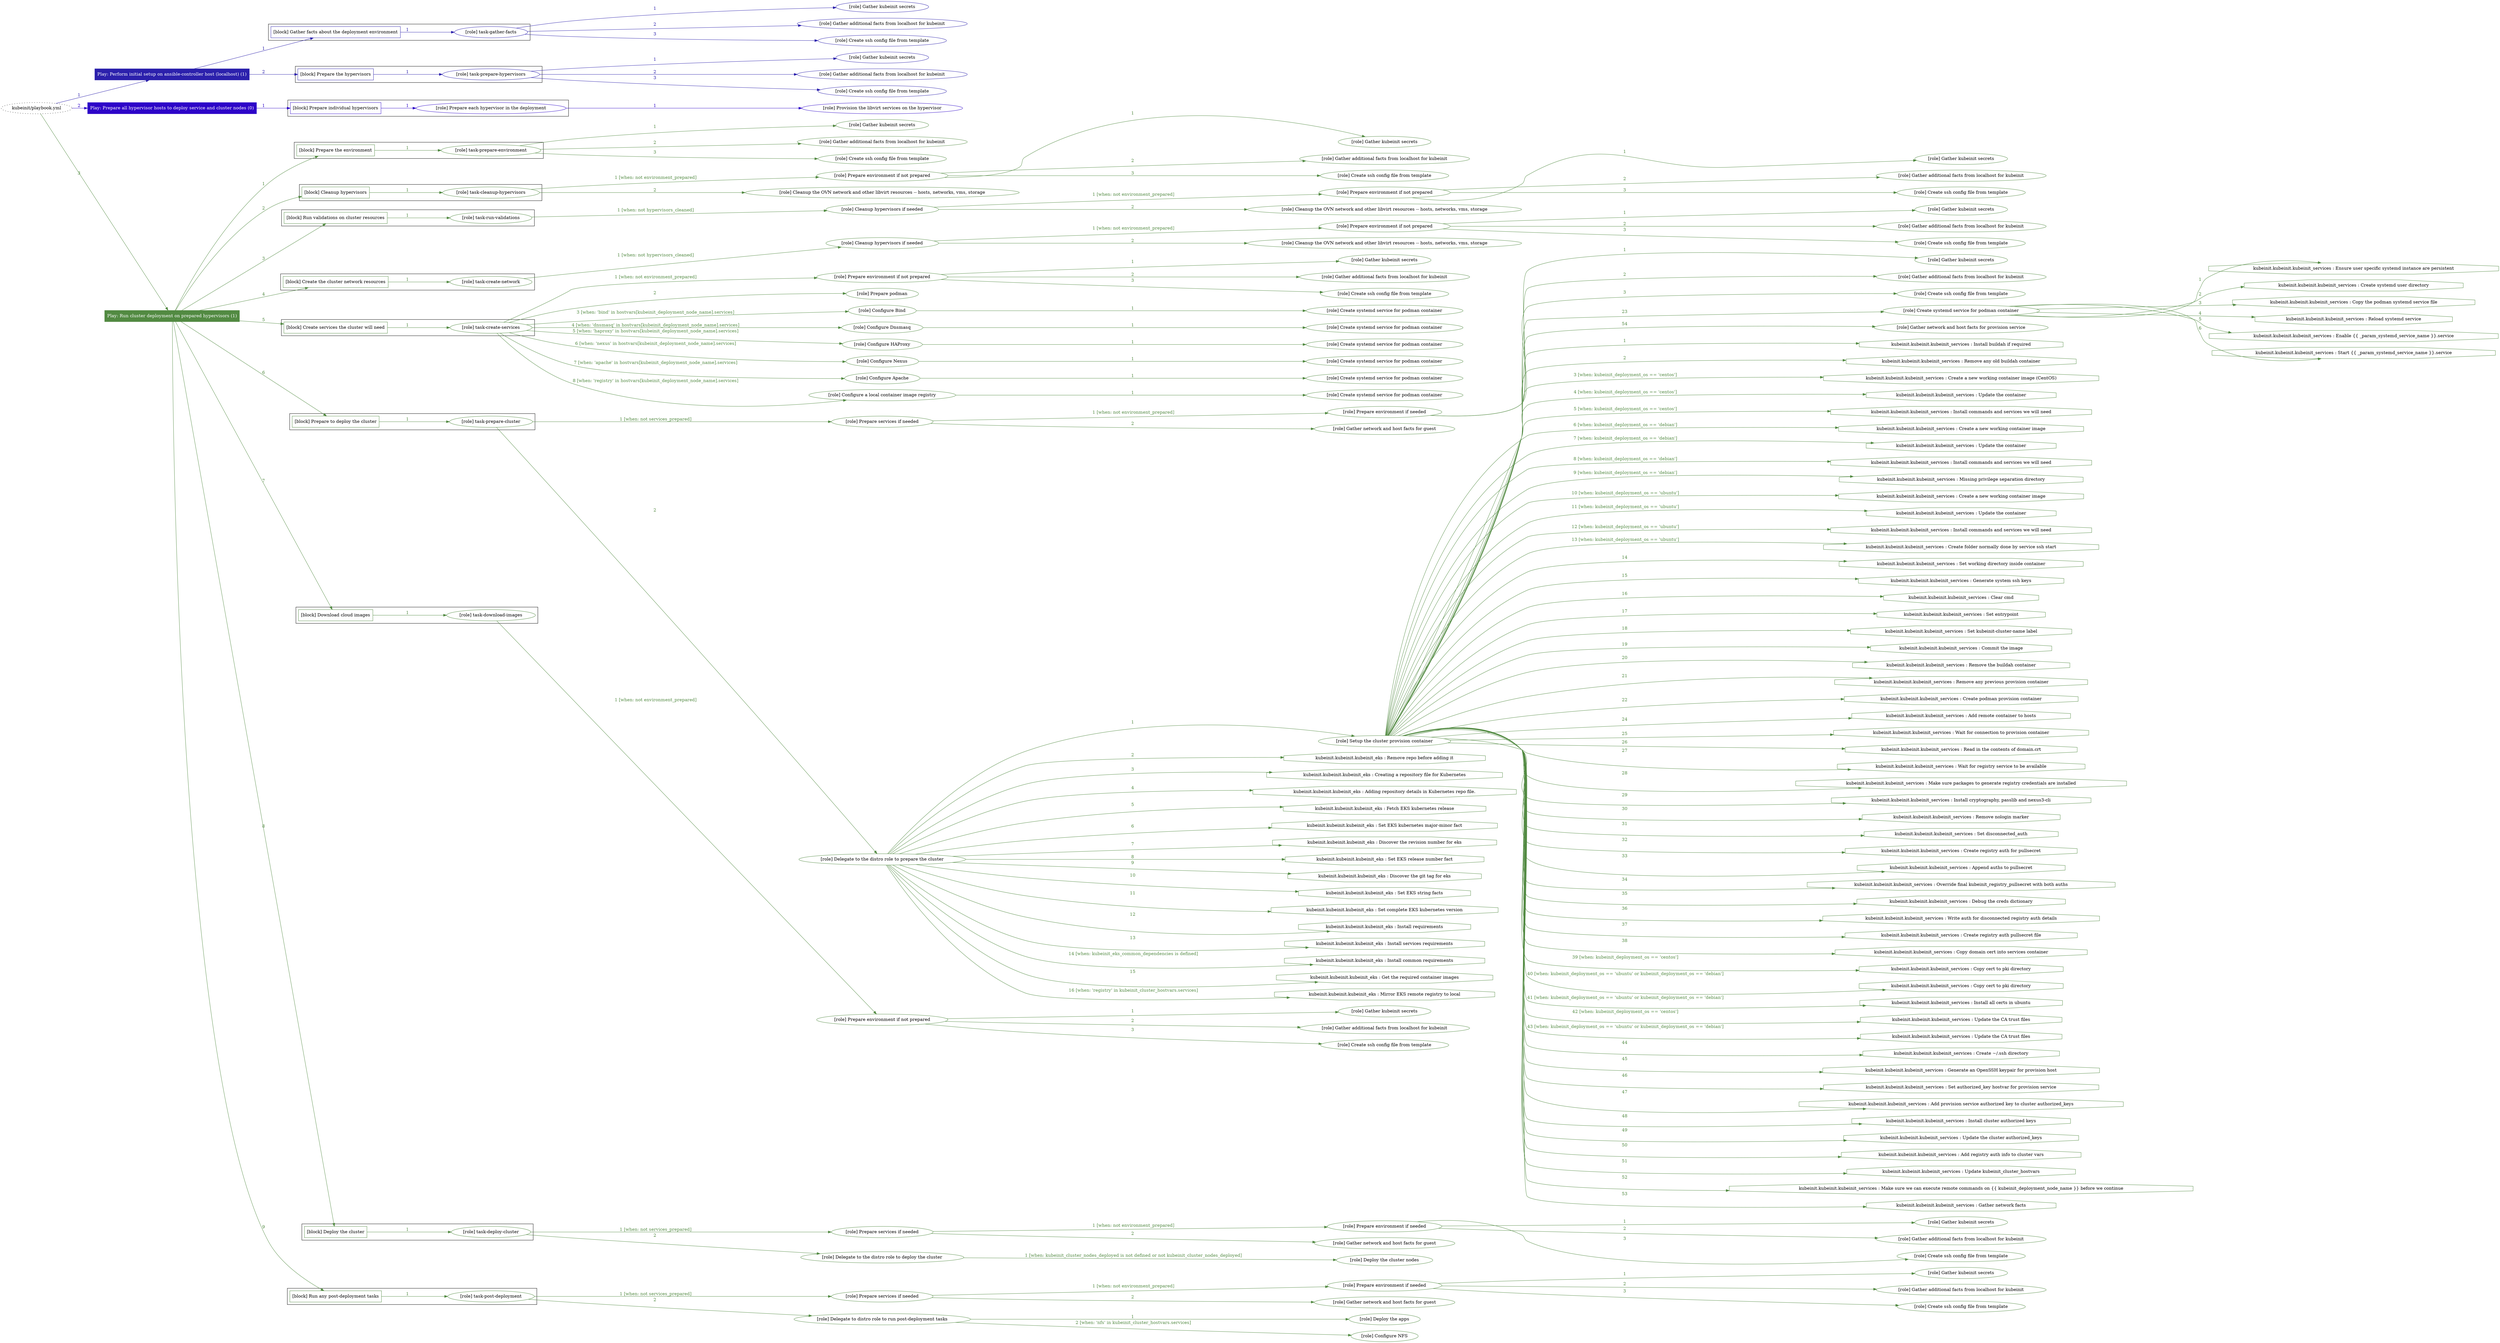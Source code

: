 digraph {
	graph [concentrate=true ordering=in rankdir=LR ratio=fill]
	edge [esep=5 sep=10]
	"kubeinit/playbook.yml" [URL="/home/runner/work/kubeinit/kubeinit/kubeinit/playbook.yml" id=playbook_272f1715 style=dotted]
	play_5db3262f [label="Play: Perform initial setup on ansible-controller host (localhost) (1)" URL="/home/runner/work/kubeinit/kubeinit/kubeinit/playbook.yml" color="#2b20ac" fontcolor="#ffffff" id=play_5db3262f shape=box style=filled tooltip=localhost]
	"kubeinit/playbook.yml" -> play_5db3262f [label="1 " color="#2b20ac" fontcolor="#2b20ac" id=edge_afe4c59b labeltooltip="1 " tooltip="1 "]
	subgraph "Gather kubeinit secrets" {
		role_48723044 [label="[role] Gather kubeinit secrets" URL="/home/runner/.ansible/collections/ansible_collections/kubeinit/kubeinit/roles/kubeinit_prepare/tasks/gather_kubeinit_facts.yml" color="#2b20ac" id=role_48723044 tooltip="Gather kubeinit secrets"]
	}
	subgraph "Gather additional facts from localhost for kubeinit" {
		role_c173925c [label="[role] Gather additional facts from localhost for kubeinit" URL="/home/runner/.ansible/collections/ansible_collections/kubeinit/kubeinit/roles/kubeinit_prepare/tasks/gather_kubeinit_facts.yml" color="#2b20ac" id=role_c173925c tooltip="Gather additional facts from localhost for kubeinit"]
	}
	subgraph "Create ssh config file from template" {
		role_ddd1d405 [label="[role] Create ssh config file from template" URL="/home/runner/.ansible/collections/ansible_collections/kubeinit/kubeinit/roles/kubeinit_prepare/tasks/gather_kubeinit_facts.yml" color="#2b20ac" id=role_ddd1d405 tooltip="Create ssh config file from template"]
	}
	subgraph "task-gather-facts" {
		role_348b87ae [label="[role] task-gather-facts" URL="/home/runner/work/kubeinit/kubeinit/kubeinit/playbook.yml" color="#2b20ac" id=role_348b87ae tooltip="task-gather-facts"]
		role_348b87ae -> role_48723044 [label="1 " color="#2b20ac" fontcolor="#2b20ac" id=edge_12504681 labeltooltip="1 " tooltip="1 "]
		role_348b87ae -> role_c173925c [label="2 " color="#2b20ac" fontcolor="#2b20ac" id=edge_77a5ae9d labeltooltip="2 " tooltip="2 "]
		role_348b87ae -> role_ddd1d405 [label="3 " color="#2b20ac" fontcolor="#2b20ac" id=edge_131379cf labeltooltip="3 " tooltip="3 "]
	}
	subgraph "Gather kubeinit secrets" {
		role_51ec9626 [label="[role] Gather kubeinit secrets" URL="/home/runner/.ansible/collections/ansible_collections/kubeinit/kubeinit/roles/kubeinit_prepare/tasks/gather_kubeinit_facts.yml" color="#2b20ac" id=role_51ec9626 tooltip="Gather kubeinit secrets"]
	}
	subgraph "Gather additional facts from localhost for kubeinit" {
		role_de83f2e0 [label="[role] Gather additional facts from localhost for kubeinit" URL="/home/runner/.ansible/collections/ansible_collections/kubeinit/kubeinit/roles/kubeinit_prepare/tasks/gather_kubeinit_facts.yml" color="#2b20ac" id=role_de83f2e0 tooltip="Gather additional facts from localhost for kubeinit"]
	}
	subgraph "Create ssh config file from template" {
		role_ec3774ce [label="[role] Create ssh config file from template" URL="/home/runner/.ansible/collections/ansible_collections/kubeinit/kubeinit/roles/kubeinit_prepare/tasks/gather_kubeinit_facts.yml" color="#2b20ac" id=role_ec3774ce tooltip="Create ssh config file from template"]
	}
	subgraph "task-prepare-hypervisors" {
		role_591e2be8 [label="[role] task-prepare-hypervisors" URL="/home/runner/work/kubeinit/kubeinit/kubeinit/playbook.yml" color="#2b20ac" id=role_591e2be8 tooltip="task-prepare-hypervisors"]
		role_591e2be8 -> role_51ec9626 [label="1 " color="#2b20ac" fontcolor="#2b20ac" id=edge_89e98069 labeltooltip="1 " tooltip="1 "]
		role_591e2be8 -> role_de83f2e0 [label="2 " color="#2b20ac" fontcolor="#2b20ac" id=edge_43923de6 labeltooltip="2 " tooltip="2 "]
		role_591e2be8 -> role_ec3774ce [label="3 " color="#2b20ac" fontcolor="#2b20ac" id=edge_b1d9582b labeltooltip="3 " tooltip="3 "]
	}
	subgraph "Play: Perform initial setup on ansible-controller host (localhost) (1)" {
		play_5db3262f -> block_b4c5bca4 [label=1 color="#2b20ac" fontcolor="#2b20ac" id=edge_e809ec31 labeltooltip=1 tooltip=1]
		subgraph cluster_block_b4c5bca4 {
			block_b4c5bca4 [label="[block] Gather facts about the deployment environment" URL="/home/runner/work/kubeinit/kubeinit/kubeinit/playbook.yml" color="#2b20ac" id=block_b4c5bca4 labeltooltip="Gather facts about the deployment environment" shape=box tooltip="Gather facts about the deployment environment"]
			block_b4c5bca4 -> role_348b87ae [label="1 " color="#2b20ac" fontcolor="#2b20ac" id=edge_8a6b009d labeltooltip="1 " tooltip="1 "]
		}
		play_5db3262f -> block_0be976a0 [label=2 color="#2b20ac" fontcolor="#2b20ac" id=edge_d0d17edc labeltooltip=2 tooltip=2]
		subgraph cluster_block_0be976a0 {
			block_0be976a0 [label="[block] Prepare the hypervisors" URL="/home/runner/work/kubeinit/kubeinit/kubeinit/playbook.yml" color="#2b20ac" id=block_0be976a0 labeltooltip="Prepare the hypervisors" shape=box tooltip="Prepare the hypervisors"]
			block_0be976a0 -> role_591e2be8 [label="1 " color="#2b20ac" fontcolor="#2b20ac" id=edge_7b53fbe9 labeltooltip="1 " tooltip="1 "]
		}
	}
	play_66adce83 [label="Play: Prepare all hypervisor hosts to deploy service and cluster nodes (0)" URL="/home/runner/work/kubeinit/kubeinit/kubeinit/playbook.yml" color="#2d04c8" fontcolor="#ffffff" id=play_66adce83 shape=box style=filled tooltip="Play: Prepare all hypervisor hosts to deploy service and cluster nodes (0)"]
	"kubeinit/playbook.yml" -> play_66adce83 [label="2 " color="#2d04c8" fontcolor="#2d04c8" id=edge_3f372bc1 labeltooltip="2 " tooltip="2 "]
	subgraph "Provision the libvirt services on the hypervisor" {
		role_da6d11bd [label="[role] Provision the libvirt services on the hypervisor" URL="/home/runner/.ansible/collections/ansible_collections/kubeinit/kubeinit/roles/kubeinit_prepare/tasks/prepare_hypervisor.yml" color="#2d04c8" id=role_da6d11bd tooltip="Provision the libvirt services on the hypervisor"]
	}
	subgraph "Prepare each hypervisor in the deployment" {
		role_46e365a3 [label="[role] Prepare each hypervisor in the deployment" URL="/home/runner/work/kubeinit/kubeinit/kubeinit/playbook.yml" color="#2d04c8" id=role_46e365a3 tooltip="Prepare each hypervisor in the deployment"]
		role_46e365a3 -> role_da6d11bd [label="1 " color="#2d04c8" fontcolor="#2d04c8" id=edge_2266ac96 labeltooltip="1 " tooltip="1 "]
	}
	subgraph "Play: Prepare all hypervisor hosts to deploy service and cluster nodes (0)" {
		play_66adce83 -> block_dd6ab52b [label=1 color="#2d04c8" fontcolor="#2d04c8" id=edge_c68b33af labeltooltip=1 tooltip=1]
		subgraph cluster_block_dd6ab52b {
			block_dd6ab52b [label="[block] Prepare individual hypervisors" URL="/home/runner/work/kubeinit/kubeinit/kubeinit/playbook.yml" color="#2d04c8" id=block_dd6ab52b labeltooltip="Prepare individual hypervisors" shape=box tooltip="Prepare individual hypervisors"]
			block_dd6ab52b -> role_46e365a3 [label="1 " color="#2d04c8" fontcolor="#2d04c8" id=edge_49566ace labeltooltip="1 " tooltip="1 "]
		}
	}
	play_2070c071 [label="Play: Run cluster deployment on prepared hypervisors (1)" URL="/home/runner/work/kubeinit/kubeinit/kubeinit/playbook.yml" color="#528a42" fontcolor="#ffffff" id=play_2070c071 shape=box style=filled tooltip=localhost]
	"kubeinit/playbook.yml" -> play_2070c071 [label="3 " color="#528a42" fontcolor="#528a42" id=edge_a7c09a93 labeltooltip="3 " tooltip="3 "]
	subgraph "Gather kubeinit secrets" {
		role_9df47f30 [label="[role] Gather kubeinit secrets" URL="/home/runner/.ansible/collections/ansible_collections/kubeinit/kubeinit/roles/kubeinit_prepare/tasks/gather_kubeinit_facts.yml" color="#528a42" id=role_9df47f30 tooltip="Gather kubeinit secrets"]
	}
	subgraph "Gather additional facts from localhost for kubeinit" {
		role_26aeff54 [label="[role] Gather additional facts from localhost for kubeinit" URL="/home/runner/.ansible/collections/ansible_collections/kubeinit/kubeinit/roles/kubeinit_prepare/tasks/gather_kubeinit_facts.yml" color="#528a42" id=role_26aeff54 tooltip="Gather additional facts from localhost for kubeinit"]
	}
	subgraph "Create ssh config file from template" {
		role_f53e8dc5 [label="[role] Create ssh config file from template" URL="/home/runner/.ansible/collections/ansible_collections/kubeinit/kubeinit/roles/kubeinit_prepare/tasks/gather_kubeinit_facts.yml" color="#528a42" id=role_f53e8dc5 tooltip="Create ssh config file from template"]
	}
	subgraph "task-prepare-environment" {
		role_dcf2b907 [label="[role] task-prepare-environment" URL="/home/runner/work/kubeinit/kubeinit/kubeinit/playbook.yml" color="#528a42" id=role_dcf2b907 tooltip="task-prepare-environment"]
		role_dcf2b907 -> role_9df47f30 [label="1 " color="#528a42" fontcolor="#528a42" id=edge_ce5c6446 labeltooltip="1 " tooltip="1 "]
		role_dcf2b907 -> role_26aeff54 [label="2 " color="#528a42" fontcolor="#528a42" id=edge_d0a21ff4 labeltooltip="2 " tooltip="2 "]
		role_dcf2b907 -> role_f53e8dc5 [label="3 " color="#528a42" fontcolor="#528a42" id=edge_86c72b77 labeltooltip="3 " tooltip="3 "]
	}
	subgraph "Gather kubeinit secrets" {
		role_307aaf60 [label="[role] Gather kubeinit secrets" URL="/home/runner/.ansible/collections/ansible_collections/kubeinit/kubeinit/roles/kubeinit_prepare/tasks/gather_kubeinit_facts.yml" color="#528a42" id=role_307aaf60 tooltip="Gather kubeinit secrets"]
	}
	subgraph "Gather additional facts from localhost for kubeinit" {
		role_2303279b [label="[role] Gather additional facts from localhost for kubeinit" URL="/home/runner/.ansible/collections/ansible_collections/kubeinit/kubeinit/roles/kubeinit_prepare/tasks/gather_kubeinit_facts.yml" color="#528a42" id=role_2303279b tooltip="Gather additional facts from localhost for kubeinit"]
	}
	subgraph "Create ssh config file from template" {
		role_8c16a1e7 [label="[role] Create ssh config file from template" URL="/home/runner/.ansible/collections/ansible_collections/kubeinit/kubeinit/roles/kubeinit_prepare/tasks/gather_kubeinit_facts.yml" color="#528a42" id=role_8c16a1e7 tooltip="Create ssh config file from template"]
	}
	subgraph "Prepare environment if not prepared" {
		role_b85b57a9 [label="[role] Prepare environment if not prepared" URL="/home/runner/.ansible/collections/ansible_collections/kubeinit/kubeinit/roles/kubeinit_prepare/tasks/cleanup_hypervisors.yml" color="#528a42" id=role_b85b57a9 tooltip="Prepare environment if not prepared"]
		role_b85b57a9 -> role_307aaf60 [label="1 " color="#528a42" fontcolor="#528a42" id=edge_32465be5 labeltooltip="1 " tooltip="1 "]
		role_b85b57a9 -> role_2303279b [label="2 " color="#528a42" fontcolor="#528a42" id=edge_c9c10423 labeltooltip="2 " tooltip="2 "]
		role_b85b57a9 -> role_8c16a1e7 [label="3 " color="#528a42" fontcolor="#528a42" id=edge_a4e62d8b labeltooltip="3 " tooltip="3 "]
	}
	subgraph "Cleanup the OVN network and other libvirt resources -- hosts, networks, vms, storage" {
		role_a8f92cdc [label="[role] Cleanup the OVN network and other libvirt resources -- hosts, networks, vms, storage" URL="/home/runner/.ansible/collections/ansible_collections/kubeinit/kubeinit/roles/kubeinit_prepare/tasks/cleanup_hypervisors.yml" color="#528a42" id=role_a8f92cdc tooltip="Cleanup the OVN network and other libvirt resources -- hosts, networks, vms, storage"]
	}
	subgraph "task-cleanup-hypervisors" {
		role_8dce16ac [label="[role] task-cleanup-hypervisors" URL="/home/runner/work/kubeinit/kubeinit/kubeinit/playbook.yml" color="#528a42" id=role_8dce16ac tooltip="task-cleanup-hypervisors"]
		role_8dce16ac -> role_b85b57a9 [label="1 [when: not environment_prepared]" color="#528a42" fontcolor="#528a42" id=edge_47872d5f labeltooltip="1 [when: not environment_prepared]" tooltip="1 [when: not environment_prepared]"]
		role_8dce16ac -> role_a8f92cdc [label="2 " color="#528a42" fontcolor="#528a42" id=edge_9da81604 labeltooltip="2 " tooltip="2 "]
	}
	subgraph "Gather kubeinit secrets" {
		role_8733c6dc [label="[role] Gather kubeinit secrets" URL="/home/runner/.ansible/collections/ansible_collections/kubeinit/kubeinit/roles/kubeinit_prepare/tasks/gather_kubeinit_facts.yml" color="#528a42" id=role_8733c6dc tooltip="Gather kubeinit secrets"]
	}
	subgraph "Gather additional facts from localhost for kubeinit" {
		role_59f40c51 [label="[role] Gather additional facts from localhost for kubeinit" URL="/home/runner/.ansible/collections/ansible_collections/kubeinit/kubeinit/roles/kubeinit_prepare/tasks/gather_kubeinit_facts.yml" color="#528a42" id=role_59f40c51 tooltip="Gather additional facts from localhost for kubeinit"]
	}
	subgraph "Create ssh config file from template" {
		role_d74aa061 [label="[role] Create ssh config file from template" URL="/home/runner/.ansible/collections/ansible_collections/kubeinit/kubeinit/roles/kubeinit_prepare/tasks/gather_kubeinit_facts.yml" color="#528a42" id=role_d74aa061 tooltip="Create ssh config file from template"]
	}
	subgraph "Prepare environment if not prepared" {
		role_17ac3451 [label="[role] Prepare environment if not prepared" URL="/home/runner/.ansible/collections/ansible_collections/kubeinit/kubeinit/roles/kubeinit_prepare/tasks/cleanup_hypervisors.yml" color="#528a42" id=role_17ac3451 tooltip="Prepare environment if not prepared"]
		role_17ac3451 -> role_8733c6dc [label="1 " color="#528a42" fontcolor="#528a42" id=edge_1e832b21 labeltooltip="1 " tooltip="1 "]
		role_17ac3451 -> role_59f40c51 [label="2 " color="#528a42" fontcolor="#528a42" id=edge_1f2276df labeltooltip="2 " tooltip="2 "]
		role_17ac3451 -> role_d74aa061 [label="3 " color="#528a42" fontcolor="#528a42" id=edge_5f2c4f79 labeltooltip="3 " tooltip="3 "]
	}
	subgraph "Cleanup the OVN network and other libvirt resources -- hosts, networks, vms, storage" {
		role_0e73ab11 [label="[role] Cleanup the OVN network and other libvirt resources -- hosts, networks, vms, storage" URL="/home/runner/.ansible/collections/ansible_collections/kubeinit/kubeinit/roles/kubeinit_prepare/tasks/cleanup_hypervisors.yml" color="#528a42" id=role_0e73ab11 tooltip="Cleanup the OVN network and other libvirt resources -- hosts, networks, vms, storage"]
	}
	subgraph "Cleanup hypervisors if needed" {
		role_634dcb4e [label="[role] Cleanup hypervisors if needed" URL="/home/runner/.ansible/collections/ansible_collections/kubeinit/kubeinit/roles/kubeinit_validations/tasks/main.yml" color="#528a42" id=role_634dcb4e tooltip="Cleanup hypervisors if needed"]
		role_634dcb4e -> role_17ac3451 [label="1 [when: not environment_prepared]" color="#528a42" fontcolor="#528a42" id=edge_0cd2532a labeltooltip="1 [when: not environment_prepared]" tooltip="1 [when: not environment_prepared]"]
		role_634dcb4e -> role_0e73ab11 [label="2 " color="#528a42" fontcolor="#528a42" id=edge_bd3ada07 labeltooltip="2 " tooltip="2 "]
	}
	subgraph "task-run-validations" {
		role_f4bc1bd6 [label="[role] task-run-validations" URL="/home/runner/work/kubeinit/kubeinit/kubeinit/playbook.yml" color="#528a42" id=role_f4bc1bd6 tooltip="task-run-validations"]
		role_f4bc1bd6 -> role_634dcb4e [label="1 [when: not hypervisors_cleaned]" color="#528a42" fontcolor="#528a42" id=edge_3a386bb8 labeltooltip="1 [when: not hypervisors_cleaned]" tooltip="1 [when: not hypervisors_cleaned]"]
	}
	subgraph "Gather kubeinit secrets" {
		role_9c4ab59a [label="[role] Gather kubeinit secrets" URL="/home/runner/.ansible/collections/ansible_collections/kubeinit/kubeinit/roles/kubeinit_prepare/tasks/gather_kubeinit_facts.yml" color="#528a42" id=role_9c4ab59a tooltip="Gather kubeinit secrets"]
	}
	subgraph "Gather additional facts from localhost for kubeinit" {
		role_2b1468cc [label="[role] Gather additional facts from localhost for kubeinit" URL="/home/runner/.ansible/collections/ansible_collections/kubeinit/kubeinit/roles/kubeinit_prepare/tasks/gather_kubeinit_facts.yml" color="#528a42" id=role_2b1468cc tooltip="Gather additional facts from localhost for kubeinit"]
	}
	subgraph "Create ssh config file from template" {
		role_484e4501 [label="[role] Create ssh config file from template" URL="/home/runner/.ansible/collections/ansible_collections/kubeinit/kubeinit/roles/kubeinit_prepare/tasks/gather_kubeinit_facts.yml" color="#528a42" id=role_484e4501 tooltip="Create ssh config file from template"]
	}
	subgraph "Prepare environment if not prepared" {
		role_228e0ad6 [label="[role] Prepare environment if not prepared" URL="/home/runner/.ansible/collections/ansible_collections/kubeinit/kubeinit/roles/kubeinit_prepare/tasks/cleanup_hypervisors.yml" color="#528a42" id=role_228e0ad6 tooltip="Prepare environment if not prepared"]
		role_228e0ad6 -> role_9c4ab59a [label="1 " color="#528a42" fontcolor="#528a42" id=edge_c7423219 labeltooltip="1 " tooltip="1 "]
		role_228e0ad6 -> role_2b1468cc [label="2 " color="#528a42" fontcolor="#528a42" id=edge_1321b400 labeltooltip="2 " tooltip="2 "]
		role_228e0ad6 -> role_484e4501 [label="3 " color="#528a42" fontcolor="#528a42" id=edge_211c74ed labeltooltip="3 " tooltip="3 "]
	}
	subgraph "Cleanup the OVN network and other libvirt resources -- hosts, networks, vms, storage" {
		role_4e989809 [label="[role] Cleanup the OVN network and other libvirt resources -- hosts, networks, vms, storage" URL="/home/runner/.ansible/collections/ansible_collections/kubeinit/kubeinit/roles/kubeinit_prepare/tasks/cleanup_hypervisors.yml" color="#528a42" id=role_4e989809 tooltip="Cleanup the OVN network and other libvirt resources -- hosts, networks, vms, storage"]
	}
	subgraph "Cleanup hypervisors if needed" {
		role_88a59b4c [label="[role] Cleanup hypervisors if needed" URL="/home/runner/.ansible/collections/ansible_collections/kubeinit/kubeinit/roles/kubeinit_libvirt/tasks/create_network.yml" color="#528a42" id=role_88a59b4c tooltip="Cleanup hypervisors if needed"]
		role_88a59b4c -> role_228e0ad6 [label="1 [when: not environment_prepared]" color="#528a42" fontcolor="#528a42" id=edge_ab69ac1e labeltooltip="1 [when: not environment_prepared]" tooltip="1 [when: not environment_prepared]"]
		role_88a59b4c -> role_4e989809 [label="2 " color="#528a42" fontcolor="#528a42" id=edge_dbf52668 labeltooltip="2 " tooltip="2 "]
	}
	subgraph "task-create-network" {
		role_8e719181 [label="[role] task-create-network" URL="/home/runner/work/kubeinit/kubeinit/kubeinit/playbook.yml" color="#528a42" id=role_8e719181 tooltip="task-create-network"]
		role_8e719181 -> role_88a59b4c [label="1 [when: not hypervisors_cleaned]" color="#528a42" fontcolor="#528a42" id=edge_9010b7bd labeltooltip="1 [when: not hypervisors_cleaned]" tooltip="1 [when: not hypervisors_cleaned]"]
	}
	subgraph "Gather kubeinit secrets" {
		role_38a5d44f [label="[role] Gather kubeinit secrets" URL="/home/runner/.ansible/collections/ansible_collections/kubeinit/kubeinit/roles/kubeinit_prepare/tasks/gather_kubeinit_facts.yml" color="#528a42" id=role_38a5d44f tooltip="Gather kubeinit secrets"]
	}
	subgraph "Gather additional facts from localhost for kubeinit" {
		role_182d43a8 [label="[role] Gather additional facts from localhost for kubeinit" URL="/home/runner/.ansible/collections/ansible_collections/kubeinit/kubeinit/roles/kubeinit_prepare/tasks/gather_kubeinit_facts.yml" color="#528a42" id=role_182d43a8 tooltip="Gather additional facts from localhost for kubeinit"]
	}
	subgraph "Create ssh config file from template" {
		role_4f3bca10 [label="[role] Create ssh config file from template" URL="/home/runner/.ansible/collections/ansible_collections/kubeinit/kubeinit/roles/kubeinit_prepare/tasks/gather_kubeinit_facts.yml" color="#528a42" id=role_4f3bca10 tooltip="Create ssh config file from template"]
	}
	subgraph "Prepare environment if not prepared" {
		role_cb534e86 [label="[role] Prepare environment if not prepared" URL="/home/runner/.ansible/collections/ansible_collections/kubeinit/kubeinit/roles/kubeinit_services/tasks/main.yml" color="#528a42" id=role_cb534e86 tooltip="Prepare environment if not prepared"]
		role_cb534e86 -> role_38a5d44f [label="1 " color="#528a42" fontcolor="#528a42" id=edge_dab4bfa5 labeltooltip="1 " tooltip="1 "]
		role_cb534e86 -> role_182d43a8 [label="2 " color="#528a42" fontcolor="#528a42" id=edge_5e93ff6d labeltooltip="2 " tooltip="2 "]
		role_cb534e86 -> role_4f3bca10 [label="3 " color="#528a42" fontcolor="#528a42" id=edge_d5c1121a labeltooltip="3 " tooltip="3 "]
	}
	subgraph "Prepare podman" {
		role_72e0ce2e [label="[role] Prepare podman" URL="/home/runner/.ansible/collections/ansible_collections/kubeinit/kubeinit/roles/kubeinit_services/tasks/00_create_service_pod.yml" color="#528a42" id=role_72e0ce2e tooltip="Prepare podman"]
	}
	subgraph "Create systemd service for podman container" {
		role_7a61f33c [label="[role] Create systemd service for podman container" URL="/home/runner/.ansible/collections/ansible_collections/kubeinit/kubeinit/roles/kubeinit_bind/tasks/main.yml" color="#528a42" id=role_7a61f33c tooltip="Create systemd service for podman container"]
	}
	subgraph "Configure Bind" {
		role_ccb3e42a [label="[role] Configure Bind" URL="/home/runner/.ansible/collections/ansible_collections/kubeinit/kubeinit/roles/kubeinit_services/tasks/start_services_containers.yml" color="#528a42" id=role_ccb3e42a tooltip="Configure Bind"]
		role_ccb3e42a -> role_7a61f33c [label="1 " color="#528a42" fontcolor="#528a42" id=edge_e0f970ba labeltooltip="1 " tooltip="1 "]
	}
	subgraph "Create systemd service for podman container" {
		role_d2e63f1f [label="[role] Create systemd service for podman container" URL="/home/runner/.ansible/collections/ansible_collections/kubeinit/kubeinit/roles/kubeinit_dnsmasq/tasks/main.yml" color="#528a42" id=role_d2e63f1f tooltip="Create systemd service for podman container"]
	}
	subgraph "Configure Dnsmasq" {
		role_971f8c1b [label="[role] Configure Dnsmasq" URL="/home/runner/.ansible/collections/ansible_collections/kubeinit/kubeinit/roles/kubeinit_services/tasks/start_services_containers.yml" color="#528a42" id=role_971f8c1b tooltip="Configure Dnsmasq"]
		role_971f8c1b -> role_d2e63f1f [label="1 " color="#528a42" fontcolor="#528a42" id=edge_279c2cbc labeltooltip="1 " tooltip="1 "]
	}
	subgraph "Create systemd service for podman container" {
		role_f5190390 [label="[role] Create systemd service for podman container" URL="/home/runner/.ansible/collections/ansible_collections/kubeinit/kubeinit/roles/kubeinit_haproxy/tasks/main.yml" color="#528a42" id=role_f5190390 tooltip="Create systemd service for podman container"]
	}
	subgraph "Configure HAProxy" {
		role_4ca22f9c [label="[role] Configure HAProxy" URL="/home/runner/.ansible/collections/ansible_collections/kubeinit/kubeinit/roles/kubeinit_services/tasks/start_services_containers.yml" color="#528a42" id=role_4ca22f9c tooltip="Configure HAProxy"]
		role_4ca22f9c -> role_f5190390 [label="1 " color="#528a42" fontcolor="#528a42" id=edge_d7383d95 labeltooltip="1 " tooltip="1 "]
	}
	subgraph "Create systemd service for podman container" {
		role_47a8bce1 [label="[role] Create systemd service for podman container" URL="/home/runner/.ansible/collections/ansible_collections/kubeinit/kubeinit/roles/kubeinit_nexus/tasks/main.yml" color="#528a42" id=role_47a8bce1 tooltip="Create systemd service for podman container"]
	}
	subgraph "Configure Nexus" {
		role_1826000e [label="[role] Configure Nexus" URL="/home/runner/.ansible/collections/ansible_collections/kubeinit/kubeinit/roles/kubeinit_services/tasks/start_services_containers.yml" color="#528a42" id=role_1826000e tooltip="Configure Nexus"]
		role_1826000e -> role_47a8bce1 [label="1 " color="#528a42" fontcolor="#528a42" id=edge_8d55542f labeltooltip="1 " tooltip="1 "]
	}
	subgraph "Create systemd service for podman container" {
		role_81c967bc [label="[role] Create systemd service for podman container" URL="/home/runner/.ansible/collections/ansible_collections/kubeinit/kubeinit/roles/kubeinit_apache/tasks/main.yml" color="#528a42" id=role_81c967bc tooltip="Create systemd service for podman container"]
	}
	subgraph "Configure Apache" {
		role_cf7cadff [label="[role] Configure Apache" URL="/home/runner/.ansible/collections/ansible_collections/kubeinit/kubeinit/roles/kubeinit_services/tasks/start_services_containers.yml" color="#528a42" id=role_cf7cadff tooltip="Configure Apache"]
		role_cf7cadff -> role_81c967bc [label="1 " color="#528a42" fontcolor="#528a42" id=edge_5e6fc20e labeltooltip="1 " tooltip="1 "]
	}
	subgraph "Create systemd service for podman container" {
		role_43e996e3 [label="[role] Create systemd service for podman container" URL="/home/runner/.ansible/collections/ansible_collections/kubeinit/kubeinit/roles/kubeinit_registry/tasks/main.yml" color="#528a42" id=role_43e996e3 tooltip="Create systemd service for podman container"]
	}
	subgraph "Configure a local container image registry" {
		role_0c788513 [label="[role] Configure a local container image registry" URL="/home/runner/.ansible/collections/ansible_collections/kubeinit/kubeinit/roles/kubeinit_services/tasks/start_services_containers.yml" color="#528a42" id=role_0c788513 tooltip="Configure a local container image registry"]
		role_0c788513 -> role_43e996e3 [label="1 " color="#528a42" fontcolor="#528a42" id=edge_25216d62 labeltooltip="1 " tooltip="1 "]
	}
	subgraph "task-create-services" {
		role_5eb5cbbf [label="[role] task-create-services" URL="/home/runner/work/kubeinit/kubeinit/kubeinit/playbook.yml" color="#528a42" id=role_5eb5cbbf tooltip="task-create-services"]
		role_5eb5cbbf -> role_cb534e86 [label="1 [when: not environment_prepared]" color="#528a42" fontcolor="#528a42" id=edge_18f0cbd1 labeltooltip="1 [when: not environment_prepared]" tooltip="1 [when: not environment_prepared]"]
		role_5eb5cbbf -> role_72e0ce2e [label="2 " color="#528a42" fontcolor="#528a42" id=edge_071382ba labeltooltip="2 " tooltip="2 "]
		role_5eb5cbbf -> role_ccb3e42a [label="3 [when: 'bind' in hostvars[kubeinit_deployment_node_name].services]" color="#528a42" fontcolor="#528a42" id=edge_03d13cee labeltooltip="3 [when: 'bind' in hostvars[kubeinit_deployment_node_name].services]" tooltip="3 [when: 'bind' in hostvars[kubeinit_deployment_node_name].services]"]
		role_5eb5cbbf -> role_971f8c1b [label="4 [when: 'dnsmasq' in hostvars[kubeinit_deployment_node_name].services]" color="#528a42" fontcolor="#528a42" id=edge_4e263795 labeltooltip="4 [when: 'dnsmasq' in hostvars[kubeinit_deployment_node_name].services]" tooltip="4 [when: 'dnsmasq' in hostvars[kubeinit_deployment_node_name].services]"]
		role_5eb5cbbf -> role_4ca22f9c [label="5 [when: 'haproxy' in hostvars[kubeinit_deployment_node_name].services]" color="#528a42" fontcolor="#528a42" id=edge_ef634fa5 labeltooltip="5 [when: 'haproxy' in hostvars[kubeinit_deployment_node_name].services]" tooltip="5 [when: 'haproxy' in hostvars[kubeinit_deployment_node_name].services]"]
		role_5eb5cbbf -> role_1826000e [label="6 [when: 'nexus' in hostvars[kubeinit_deployment_node_name].services]" color="#528a42" fontcolor="#528a42" id=edge_97e50d59 labeltooltip="6 [when: 'nexus' in hostvars[kubeinit_deployment_node_name].services]" tooltip="6 [when: 'nexus' in hostvars[kubeinit_deployment_node_name].services]"]
		role_5eb5cbbf -> role_cf7cadff [label="7 [when: 'apache' in hostvars[kubeinit_deployment_node_name].services]" color="#528a42" fontcolor="#528a42" id=edge_2fb719f9 labeltooltip="7 [when: 'apache' in hostvars[kubeinit_deployment_node_name].services]" tooltip="7 [when: 'apache' in hostvars[kubeinit_deployment_node_name].services]"]
		role_5eb5cbbf -> role_0c788513 [label="8 [when: 'registry' in hostvars[kubeinit_deployment_node_name].services]" color="#528a42" fontcolor="#528a42" id=edge_2558e17f labeltooltip="8 [when: 'registry' in hostvars[kubeinit_deployment_node_name].services]" tooltip="8 [when: 'registry' in hostvars[kubeinit_deployment_node_name].services]"]
	}
	subgraph "Gather kubeinit secrets" {
		role_ce5ccd28 [label="[role] Gather kubeinit secrets" URL="/home/runner/.ansible/collections/ansible_collections/kubeinit/kubeinit/roles/kubeinit_prepare/tasks/gather_kubeinit_facts.yml" color="#528a42" id=role_ce5ccd28 tooltip="Gather kubeinit secrets"]
	}
	subgraph "Gather additional facts from localhost for kubeinit" {
		role_d06299c3 [label="[role] Gather additional facts from localhost for kubeinit" URL="/home/runner/.ansible/collections/ansible_collections/kubeinit/kubeinit/roles/kubeinit_prepare/tasks/gather_kubeinit_facts.yml" color="#528a42" id=role_d06299c3 tooltip="Gather additional facts from localhost for kubeinit"]
	}
	subgraph "Create ssh config file from template" {
		role_f097e68b [label="[role] Create ssh config file from template" URL="/home/runner/.ansible/collections/ansible_collections/kubeinit/kubeinit/roles/kubeinit_prepare/tasks/gather_kubeinit_facts.yml" color="#528a42" id=role_f097e68b tooltip="Create ssh config file from template"]
	}
	subgraph "Prepare environment if needed" {
		role_3adfd877 [label="[role] Prepare environment if needed" URL="/home/runner/.ansible/collections/ansible_collections/kubeinit/kubeinit/roles/kubeinit_services/tasks/prepare_services.yml" color="#528a42" id=role_3adfd877 tooltip="Prepare environment if needed"]
		role_3adfd877 -> role_ce5ccd28 [label="1 " color="#528a42" fontcolor="#528a42" id=edge_ddbf4cd5 labeltooltip="1 " tooltip="1 "]
		role_3adfd877 -> role_d06299c3 [label="2 " color="#528a42" fontcolor="#528a42" id=edge_3f191dd5 labeltooltip="2 " tooltip="2 "]
		role_3adfd877 -> role_f097e68b [label="3 " color="#528a42" fontcolor="#528a42" id=edge_518e7c4f labeltooltip="3 " tooltip="3 "]
	}
	subgraph "Gather network and host facts for guest" {
		role_c018e055 [label="[role] Gather network and host facts for guest" URL="/home/runner/.ansible/collections/ansible_collections/kubeinit/kubeinit/roles/kubeinit_services/tasks/prepare_services.yml" color="#528a42" id=role_c018e055 tooltip="Gather network and host facts for guest"]
	}
	subgraph "Prepare services if needed" {
		role_72eac0b0 [label="[role] Prepare services if needed" URL="/home/runner/.ansible/collections/ansible_collections/kubeinit/kubeinit/roles/kubeinit_prepare/tasks/prepare_cluster.yml" color="#528a42" id=role_72eac0b0 tooltip="Prepare services if needed"]
		role_72eac0b0 -> role_3adfd877 [label="1 [when: not environment_prepared]" color="#528a42" fontcolor="#528a42" id=edge_04d1d48e labeltooltip="1 [when: not environment_prepared]" tooltip="1 [when: not environment_prepared]"]
		role_72eac0b0 -> role_c018e055 [label="2 " color="#528a42" fontcolor="#528a42" id=edge_594838d7 labeltooltip="2 " tooltip="2 "]
	}
	subgraph "Create systemd service for podman container" {
		role_e1979cfb [label="[role] Create systemd service for podman container" URL="/home/runner/.ansible/collections/ansible_collections/kubeinit/kubeinit/roles/kubeinit_services/tasks/create_provision_container.yml" color="#528a42" id=role_e1979cfb tooltip="Create systemd service for podman container"]
		task_dc27c941 [label="kubeinit.kubeinit.kubeinit_services : Ensure user specific systemd instance are persistent" URL="/home/runner/.ansible/collections/ansible_collections/kubeinit/kubeinit/roles/kubeinit_services/tasks/create_managed_service.yml" color="#528a42" id=task_dc27c941 shape=octagon tooltip="kubeinit.kubeinit.kubeinit_services : Ensure user specific systemd instance are persistent"]
		role_e1979cfb -> task_dc27c941 [label="1 " color="#528a42" fontcolor="#528a42" id=edge_4cc646cd labeltooltip="1 " tooltip="1 "]
		task_663f3a83 [label="kubeinit.kubeinit.kubeinit_services : Create systemd user directory" URL="/home/runner/.ansible/collections/ansible_collections/kubeinit/kubeinit/roles/kubeinit_services/tasks/create_managed_service.yml" color="#528a42" id=task_663f3a83 shape=octagon tooltip="kubeinit.kubeinit.kubeinit_services : Create systemd user directory"]
		role_e1979cfb -> task_663f3a83 [label="2 " color="#528a42" fontcolor="#528a42" id=edge_d31e5cab labeltooltip="2 " tooltip="2 "]
		task_5adbe676 [label="kubeinit.kubeinit.kubeinit_services : Copy the podman systemd service file" URL="/home/runner/.ansible/collections/ansible_collections/kubeinit/kubeinit/roles/kubeinit_services/tasks/create_managed_service.yml" color="#528a42" id=task_5adbe676 shape=octagon tooltip="kubeinit.kubeinit.kubeinit_services : Copy the podman systemd service file"]
		role_e1979cfb -> task_5adbe676 [label="3 " color="#528a42" fontcolor="#528a42" id=edge_364c217b labeltooltip="3 " tooltip="3 "]
		task_6756011b [label="kubeinit.kubeinit.kubeinit_services : Reload systemd service" URL="/home/runner/.ansible/collections/ansible_collections/kubeinit/kubeinit/roles/kubeinit_services/tasks/create_managed_service.yml" color="#528a42" id=task_6756011b shape=octagon tooltip="kubeinit.kubeinit.kubeinit_services : Reload systemd service"]
		role_e1979cfb -> task_6756011b [label="4 " color="#528a42" fontcolor="#528a42" id=edge_0d818fc6 labeltooltip="4 " tooltip="4 "]
		task_946c7301 [label="kubeinit.kubeinit.kubeinit_services : Enable {{ _param_systemd_service_name }}.service" URL="/home/runner/.ansible/collections/ansible_collections/kubeinit/kubeinit/roles/kubeinit_services/tasks/create_managed_service.yml" color="#528a42" id=task_946c7301 shape=octagon tooltip="kubeinit.kubeinit.kubeinit_services : Enable {{ _param_systemd_service_name }}.service"]
		role_e1979cfb -> task_946c7301 [label="5 " color="#528a42" fontcolor="#528a42" id=edge_43e70d18 labeltooltip="5 " tooltip="5 "]
		task_8e2806ff [label="kubeinit.kubeinit.kubeinit_services : Start {{ _param_systemd_service_name }}.service" URL="/home/runner/.ansible/collections/ansible_collections/kubeinit/kubeinit/roles/kubeinit_services/tasks/create_managed_service.yml" color="#528a42" id=task_8e2806ff shape=octagon tooltip="kubeinit.kubeinit.kubeinit_services : Start {{ _param_systemd_service_name }}.service"]
		role_e1979cfb -> task_8e2806ff [label="6 " color="#528a42" fontcolor="#528a42" id=edge_bf2830f3 labeltooltip="6 " tooltip="6 "]
	}
	subgraph "Gather network and host facts for provision service" {
		role_6dd400fa [label="[role] Gather network and host facts for provision service" URL="/home/runner/.ansible/collections/ansible_collections/kubeinit/kubeinit/roles/kubeinit_services/tasks/create_provision_container.yml" color="#528a42" id=role_6dd400fa tooltip="Gather network and host facts for provision service"]
	}
	subgraph "Setup the cluster provision container" {
		role_f97d6845 [label="[role] Setup the cluster provision container" URL="/home/runner/.ansible/collections/ansible_collections/kubeinit/kubeinit/roles/kubeinit_eks/tasks/prepare_cluster.yml" color="#528a42" id=role_f97d6845 tooltip="Setup the cluster provision container"]
		task_3c7e9bc9 [label="kubeinit.kubeinit.kubeinit_services : Install buildah if required" URL="/home/runner/.ansible/collections/ansible_collections/kubeinit/kubeinit/roles/kubeinit_services/tasks/create_provision_container.yml" color="#528a42" id=task_3c7e9bc9 shape=octagon tooltip="kubeinit.kubeinit.kubeinit_services : Install buildah if required"]
		role_f97d6845 -> task_3c7e9bc9 [label="1 " color="#528a42" fontcolor="#528a42" id=edge_64aea571 labeltooltip="1 " tooltip="1 "]
		task_04804f49 [label="kubeinit.kubeinit.kubeinit_services : Remove any old buildah container" URL="/home/runner/.ansible/collections/ansible_collections/kubeinit/kubeinit/roles/kubeinit_services/tasks/create_provision_container.yml" color="#528a42" id=task_04804f49 shape=octagon tooltip="kubeinit.kubeinit.kubeinit_services : Remove any old buildah container"]
		role_f97d6845 -> task_04804f49 [label="2 " color="#528a42" fontcolor="#528a42" id=edge_5d7375ff labeltooltip="2 " tooltip="2 "]
		task_5f1ae511 [label="kubeinit.kubeinit.kubeinit_services : Create a new working container image (CentOS)" URL="/home/runner/.ansible/collections/ansible_collections/kubeinit/kubeinit/roles/kubeinit_services/tasks/create_provision_container.yml" color="#528a42" id=task_5f1ae511 shape=octagon tooltip="kubeinit.kubeinit.kubeinit_services : Create a new working container image (CentOS)"]
		role_f97d6845 -> task_5f1ae511 [label="3 [when: kubeinit_deployment_os == 'centos']" color="#528a42" fontcolor="#528a42" id=edge_7fee49f3 labeltooltip="3 [when: kubeinit_deployment_os == 'centos']" tooltip="3 [when: kubeinit_deployment_os == 'centos']"]
		task_28e672d8 [label="kubeinit.kubeinit.kubeinit_services : Update the container" URL="/home/runner/.ansible/collections/ansible_collections/kubeinit/kubeinit/roles/kubeinit_services/tasks/create_provision_container.yml" color="#528a42" id=task_28e672d8 shape=octagon tooltip="kubeinit.kubeinit.kubeinit_services : Update the container"]
		role_f97d6845 -> task_28e672d8 [label="4 [when: kubeinit_deployment_os == 'centos']" color="#528a42" fontcolor="#528a42" id=edge_d42db1bc labeltooltip="4 [when: kubeinit_deployment_os == 'centos']" tooltip="4 [when: kubeinit_deployment_os == 'centos']"]
		task_49674245 [label="kubeinit.kubeinit.kubeinit_services : Install commands and services we will need" URL="/home/runner/.ansible/collections/ansible_collections/kubeinit/kubeinit/roles/kubeinit_services/tasks/create_provision_container.yml" color="#528a42" id=task_49674245 shape=octagon tooltip="kubeinit.kubeinit.kubeinit_services : Install commands and services we will need"]
		role_f97d6845 -> task_49674245 [label="5 [when: kubeinit_deployment_os == 'centos']" color="#528a42" fontcolor="#528a42" id=edge_3975c100 labeltooltip="5 [when: kubeinit_deployment_os == 'centos']" tooltip="5 [when: kubeinit_deployment_os == 'centos']"]
		task_0b1987be [label="kubeinit.kubeinit.kubeinit_services : Create a new working container image" URL="/home/runner/.ansible/collections/ansible_collections/kubeinit/kubeinit/roles/kubeinit_services/tasks/create_provision_container.yml" color="#528a42" id=task_0b1987be shape=octagon tooltip="kubeinit.kubeinit.kubeinit_services : Create a new working container image"]
		role_f97d6845 -> task_0b1987be [label="6 [when: kubeinit_deployment_os == 'debian']" color="#528a42" fontcolor="#528a42" id=edge_e2153054 labeltooltip="6 [when: kubeinit_deployment_os == 'debian']" tooltip="6 [when: kubeinit_deployment_os == 'debian']"]
		task_33c3fb5e [label="kubeinit.kubeinit.kubeinit_services : Update the container" URL="/home/runner/.ansible/collections/ansible_collections/kubeinit/kubeinit/roles/kubeinit_services/tasks/create_provision_container.yml" color="#528a42" id=task_33c3fb5e shape=octagon tooltip="kubeinit.kubeinit.kubeinit_services : Update the container"]
		role_f97d6845 -> task_33c3fb5e [label="7 [when: kubeinit_deployment_os == 'debian']" color="#528a42" fontcolor="#528a42" id=edge_2f4b4f55 labeltooltip="7 [when: kubeinit_deployment_os == 'debian']" tooltip="7 [when: kubeinit_deployment_os == 'debian']"]
		task_a2370e8d [label="kubeinit.kubeinit.kubeinit_services : Install commands and services we will need" URL="/home/runner/.ansible/collections/ansible_collections/kubeinit/kubeinit/roles/kubeinit_services/tasks/create_provision_container.yml" color="#528a42" id=task_a2370e8d shape=octagon tooltip="kubeinit.kubeinit.kubeinit_services : Install commands and services we will need"]
		role_f97d6845 -> task_a2370e8d [label="8 [when: kubeinit_deployment_os == 'debian']" color="#528a42" fontcolor="#528a42" id=edge_0d2d9b48 labeltooltip="8 [when: kubeinit_deployment_os == 'debian']" tooltip="8 [when: kubeinit_deployment_os == 'debian']"]
		task_65782942 [label="kubeinit.kubeinit.kubeinit_services : Missing privilege separation directory" URL="/home/runner/.ansible/collections/ansible_collections/kubeinit/kubeinit/roles/kubeinit_services/tasks/create_provision_container.yml" color="#528a42" id=task_65782942 shape=octagon tooltip="kubeinit.kubeinit.kubeinit_services : Missing privilege separation directory"]
		role_f97d6845 -> task_65782942 [label="9 [when: kubeinit_deployment_os == 'debian']" color="#528a42" fontcolor="#528a42" id=edge_2854ba3f labeltooltip="9 [when: kubeinit_deployment_os == 'debian']" tooltip="9 [when: kubeinit_deployment_os == 'debian']"]
		task_cf6e7b45 [label="kubeinit.kubeinit.kubeinit_services : Create a new working container image" URL="/home/runner/.ansible/collections/ansible_collections/kubeinit/kubeinit/roles/kubeinit_services/tasks/create_provision_container.yml" color="#528a42" id=task_cf6e7b45 shape=octagon tooltip="kubeinit.kubeinit.kubeinit_services : Create a new working container image"]
		role_f97d6845 -> task_cf6e7b45 [label="10 [when: kubeinit_deployment_os == 'ubuntu']" color="#528a42" fontcolor="#528a42" id=edge_19cbce17 labeltooltip="10 [when: kubeinit_deployment_os == 'ubuntu']" tooltip="10 [when: kubeinit_deployment_os == 'ubuntu']"]
		task_ad579ede [label="kubeinit.kubeinit.kubeinit_services : Update the container" URL="/home/runner/.ansible/collections/ansible_collections/kubeinit/kubeinit/roles/kubeinit_services/tasks/create_provision_container.yml" color="#528a42" id=task_ad579ede shape=octagon tooltip="kubeinit.kubeinit.kubeinit_services : Update the container"]
		role_f97d6845 -> task_ad579ede [label="11 [when: kubeinit_deployment_os == 'ubuntu']" color="#528a42" fontcolor="#528a42" id=edge_2f78c934 labeltooltip="11 [when: kubeinit_deployment_os == 'ubuntu']" tooltip="11 [when: kubeinit_deployment_os == 'ubuntu']"]
		task_9a5d7e19 [label="kubeinit.kubeinit.kubeinit_services : Install commands and services we will need" URL="/home/runner/.ansible/collections/ansible_collections/kubeinit/kubeinit/roles/kubeinit_services/tasks/create_provision_container.yml" color="#528a42" id=task_9a5d7e19 shape=octagon tooltip="kubeinit.kubeinit.kubeinit_services : Install commands and services we will need"]
		role_f97d6845 -> task_9a5d7e19 [label="12 [when: kubeinit_deployment_os == 'ubuntu']" color="#528a42" fontcolor="#528a42" id=edge_328af757 labeltooltip="12 [when: kubeinit_deployment_os == 'ubuntu']" tooltip="12 [when: kubeinit_deployment_os == 'ubuntu']"]
		task_bbfe1afd [label="kubeinit.kubeinit.kubeinit_services : Create folder normally done by service ssh start" URL="/home/runner/.ansible/collections/ansible_collections/kubeinit/kubeinit/roles/kubeinit_services/tasks/create_provision_container.yml" color="#528a42" id=task_bbfe1afd shape=octagon tooltip="kubeinit.kubeinit.kubeinit_services : Create folder normally done by service ssh start"]
		role_f97d6845 -> task_bbfe1afd [label="13 [when: kubeinit_deployment_os == 'ubuntu']" color="#528a42" fontcolor="#528a42" id=edge_e5abb3ab labeltooltip="13 [when: kubeinit_deployment_os == 'ubuntu']" tooltip="13 [when: kubeinit_deployment_os == 'ubuntu']"]
		task_f2752aa5 [label="kubeinit.kubeinit.kubeinit_services : Set working directory inside container" URL="/home/runner/.ansible/collections/ansible_collections/kubeinit/kubeinit/roles/kubeinit_services/tasks/create_provision_container.yml" color="#528a42" id=task_f2752aa5 shape=octagon tooltip="kubeinit.kubeinit.kubeinit_services : Set working directory inside container"]
		role_f97d6845 -> task_f2752aa5 [label="14 " color="#528a42" fontcolor="#528a42" id=edge_a9bc7296 labeltooltip="14 " tooltip="14 "]
		task_01fd6e41 [label="kubeinit.kubeinit.kubeinit_services : Generate system ssh keys" URL="/home/runner/.ansible/collections/ansible_collections/kubeinit/kubeinit/roles/kubeinit_services/tasks/create_provision_container.yml" color="#528a42" id=task_01fd6e41 shape=octagon tooltip="kubeinit.kubeinit.kubeinit_services : Generate system ssh keys"]
		role_f97d6845 -> task_01fd6e41 [label="15 " color="#528a42" fontcolor="#528a42" id=edge_8758b42e labeltooltip="15 " tooltip="15 "]
		task_e6a86cef [label="kubeinit.kubeinit.kubeinit_services : Clear cmd" URL="/home/runner/.ansible/collections/ansible_collections/kubeinit/kubeinit/roles/kubeinit_services/tasks/create_provision_container.yml" color="#528a42" id=task_e6a86cef shape=octagon tooltip="kubeinit.kubeinit.kubeinit_services : Clear cmd"]
		role_f97d6845 -> task_e6a86cef [label="16 " color="#528a42" fontcolor="#528a42" id=edge_4eaafae4 labeltooltip="16 " tooltip="16 "]
		task_26cc35a5 [label="kubeinit.kubeinit.kubeinit_services : Set entrypoint" URL="/home/runner/.ansible/collections/ansible_collections/kubeinit/kubeinit/roles/kubeinit_services/tasks/create_provision_container.yml" color="#528a42" id=task_26cc35a5 shape=octagon tooltip="kubeinit.kubeinit.kubeinit_services : Set entrypoint"]
		role_f97d6845 -> task_26cc35a5 [label="17 " color="#528a42" fontcolor="#528a42" id=edge_c9ec822e labeltooltip="17 " tooltip="17 "]
		task_30f4631e [label="kubeinit.kubeinit.kubeinit_services : Set kubeinit-cluster-name label" URL="/home/runner/.ansible/collections/ansible_collections/kubeinit/kubeinit/roles/kubeinit_services/tasks/create_provision_container.yml" color="#528a42" id=task_30f4631e shape=octagon tooltip="kubeinit.kubeinit.kubeinit_services : Set kubeinit-cluster-name label"]
		role_f97d6845 -> task_30f4631e [label="18 " color="#528a42" fontcolor="#528a42" id=edge_85f0385f labeltooltip="18 " tooltip="18 "]
		task_365dfe6a [label="kubeinit.kubeinit.kubeinit_services : Commit the image" URL="/home/runner/.ansible/collections/ansible_collections/kubeinit/kubeinit/roles/kubeinit_services/tasks/create_provision_container.yml" color="#528a42" id=task_365dfe6a shape=octagon tooltip="kubeinit.kubeinit.kubeinit_services : Commit the image"]
		role_f97d6845 -> task_365dfe6a [label="19 " color="#528a42" fontcolor="#528a42" id=edge_2558b68a labeltooltip="19 " tooltip="19 "]
		task_516b0e22 [label="kubeinit.kubeinit.kubeinit_services : Remove the buildah container" URL="/home/runner/.ansible/collections/ansible_collections/kubeinit/kubeinit/roles/kubeinit_services/tasks/create_provision_container.yml" color="#528a42" id=task_516b0e22 shape=octagon tooltip="kubeinit.kubeinit.kubeinit_services : Remove the buildah container"]
		role_f97d6845 -> task_516b0e22 [label="20 " color="#528a42" fontcolor="#528a42" id=edge_a84a691a labeltooltip="20 " tooltip="20 "]
		task_d65b289e [label="kubeinit.kubeinit.kubeinit_services : Remove any previous provision container" URL="/home/runner/.ansible/collections/ansible_collections/kubeinit/kubeinit/roles/kubeinit_services/tasks/create_provision_container.yml" color="#528a42" id=task_d65b289e shape=octagon tooltip="kubeinit.kubeinit.kubeinit_services : Remove any previous provision container"]
		role_f97d6845 -> task_d65b289e [label="21 " color="#528a42" fontcolor="#528a42" id=edge_9cb21d05 labeltooltip="21 " tooltip="21 "]
		task_bd9e7380 [label="kubeinit.kubeinit.kubeinit_services : Create podman provision container" URL="/home/runner/.ansible/collections/ansible_collections/kubeinit/kubeinit/roles/kubeinit_services/tasks/create_provision_container.yml" color="#528a42" id=task_bd9e7380 shape=octagon tooltip="kubeinit.kubeinit.kubeinit_services : Create podman provision container"]
		role_f97d6845 -> task_bd9e7380 [label="22 " color="#528a42" fontcolor="#528a42" id=edge_fbde7fe1 labeltooltip="22 " tooltip="22 "]
		role_f97d6845 -> role_e1979cfb [label="23 " color="#528a42" fontcolor="#528a42" id=edge_e678ce1a labeltooltip="23 " tooltip="23 "]
		task_13e4da7b [label="kubeinit.kubeinit.kubeinit_services : Add remote container to hosts" URL="/home/runner/.ansible/collections/ansible_collections/kubeinit/kubeinit/roles/kubeinit_services/tasks/create_provision_container.yml" color="#528a42" id=task_13e4da7b shape=octagon tooltip="kubeinit.kubeinit.kubeinit_services : Add remote container to hosts"]
		role_f97d6845 -> task_13e4da7b [label="24 " color="#528a42" fontcolor="#528a42" id=edge_a79c3d3f labeltooltip="24 " tooltip="24 "]
		task_4cc415b1 [label="kubeinit.kubeinit.kubeinit_services : Wait for connection to provision container" URL="/home/runner/.ansible/collections/ansible_collections/kubeinit/kubeinit/roles/kubeinit_services/tasks/create_provision_container.yml" color="#528a42" id=task_4cc415b1 shape=octagon tooltip="kubeinit.kubeinit.kubeinit_services : Wait for connection to provision container"]
		role_f97d6845 -> task_4cc415b1 [label="25 " color="#528a42" fontcolor="#528a42" id=edge_b7cf9b1b labeltooltip="25 " tooltip="25 "]
		task_29854a87 [label="kubeinit.kubeinit.kubeinit_services : Read in the contents of domain.crt" URL="/home/runner/.ansible/collections/ansible_collections/kubeinit/kubeinit/roles/kubeinit_services/tasks/create_provision_container.yml" color="#528a42" id=task_29854a87 shape=octagon tooltip="kubeinit.kubeinit.kubeinit_services : Read in the contents of domain.crt"]
		role_f97d6845 -> task_29854a87 [label="26 " color="#528a42" fontcolor="#528a42" id=edge_f3707812 labeltooltip="26 " tooltip="26 "]
		task_dbb40140 [label="kubeinit.kubeinit.kubeinit_services : Wait for registry service to be available" URL="/home/runner/.ansible/collections/ansible_collections/kubeinit/kubeinit/roles/kubeinit_services/tasks/create_provision_container.yml" color="#528a42" id=task_dbb40140 shape=octagon tooltip="kubeinit.kubeinit.kubeinit_services : Wait for registry service to be available"]
		role_f97d6845 -> task_dbb40140 [label="27 " color="#528a42" fontcolor="#528a42" id=edge_1aea2aaf labeltooltip="27 " tooltip="27 "]
		task_c69f13fd [label="kubeinit.kubeinit.kubeinit_services : Make sure packages to generate registry credentials are installed" URL="/home/runner/.ansible/collections/ansible_collections/kubeinit/kubeinit/roles/kubeinit_services/tasks/create_provision_container.yml" color="#528a42" id=task_c69f13fd shape=octagon tooltip="kubeinit.kubeinit.kubeinit_services : Make sure packages to generate registry credentials are installed"]
		role_f97d6845 -> task_c69f13fd [label="28 " color="#528a42" fontcolor="#528a42" id=edge_d8d49669 labeltooltip="28 " tooltip="28 "]
		task_a3563a1d [label="kubeinit.kubeinit.kubeinit_services : Install cryptography, passlib and nexus3-cli" URL="/home/runner/.ansible/collections/ansible_collections/kubeinit/kubeinit/roles/kubeinit_services/tasks/create_provision_container.yml" color="#528a42" id=task_a3563a1d shape=octagon tooltip="kubeinit.kubeinit.kubeinit_services : Install cryptography, passlib and nexus3-cli"]
		role_f97d6845 -> task_a3563a1d [label="29 " color="#528a42" fontcolor="#528a42" id=edge_c45719a5 labeltooltip="29 " tooltip="29 "]
		task_d18c953e [label="kubeinit.kubeinit.kubeinit_services : Remove nologin marker" URL="/home/runner/.ansible/collections/ansible_collections/kubeinit/kubeinit/roles/kubeinit_services/tasks/create_provision_container.yml" color="#528a42" id=task_d18c953e shape=octagon tooltip="kubeinit.kubeinit.kubeinit_services : Remove nologin marker"]
		role_f97d6845 -> task_d18c953e [label="30 " color="#528a42" fontcolor="#528a42" id=edge_f7ddf979 labeltooltip="30 " tooltip="30 "]
		task_cd70cee1 [label="kubeinit.kubeinit.kubeinit_services : Set disconnected_auth" URL="/home/runner/.ansible/collections/ansible_collections/kubeinit/kubeinit/roles/kubeinit_services/tasks/create_provision_container.yml" color="#528a42" id=task_cd70cee1 shape=octagon tooltip="kubeinit.kubeinit.kubeinit_services : Set disconnected_auth"]
		role_f97d6845 -> task_cd70cee1 [label="31 " color="#528a42" fontcolor="#528a42" id=edge_62239fff labeltooltip="31 " tooltip="31 "]
		task_4544f0b3 [label="kubeinit.kubeinit.kubeinit_services : Create registry auth for pullsecret" URL="/home/runner/.ansible/collections/ansible_collections/kubeinit/kubeinit/roles/kubeinit_services/tasks/create_provision_container.yml" color="#528a42" id=task_4544f0b3 shape=octagon tooltip="kubeinit.kubeinit.kubeinit_services : Create registry auth for pullsecret"]
		role_f97d6845 -> task_4544f0b3 [label="32 " color="#528a42" fontcolor="#528a42" id=edge_66161d99 labeltooltip="32 " tooltip="32 "]
		task_c5783ed9 [label="kubeinit.kubeinit.kubeinit_services : Append auths to pullsecret" URL="/home/runner/.ansible/collections/ansible_collections/kubeinit/kubeinit/roles/kubeinit_services/tasks/create_provision_container.yml" color="#528a42" id=task_c5783ed9 shape=octagon tooltip="kubeinit.kubeinit.kubeinit_services : Append auths to pullsecret"]
		role_f97d6845 -> task_c5783ed9 [label="33 " color="#528a42" fontcolor="#528a42" id=edge_9fd21fab labeltooltip="33 " tooltip="33 "]
		task_e0fac473 [label="kubeinit.kubeinit.kubeinit_services : Override final kubeinit_registry_pullsecret with both auths" URL="/home/runner/.ansible/collections/ansible_collections/kubeinit/kubeinit/roles/kubeinit_services/tasks/create_provision_container.yml" color="#528a42" id=task_e0fac473 shape=octagon tooltip="kubeinit.kubeinit.kubeinit_services : Override final kubeinit_registry_pullsecret with both auths"]
		role_f97d6845 -> task_e0fac473 [label="34 " color="#528a42" fontcolor="#528a42" id=edge_784f8898 labeltooltip="34 " tooltip="34 "]
		task_80ab36ab [label="kubeinit.kubeinit.kubeinit_services : Debug the creds dictionary" URL="/home/runner/.ansible/collections/ansible_collections/kubeinit/kubeinit/roles/kubeinit_services/tasks/create_provision_container.yml" color="#528a42" id=task_80ab36ab shape=octagon tooltip="kubeinit.kubeinit.kubeinit_services : Debug the creds dictionary"]
		role_f97d6845 -> task_80ab36ab [label="35 " color="#528a42" fontcolor="#528a42" id=edge_94c32508 labeltooltip="35 " tooltip="35 "]
		task_fe6d45a7 [label="kubeinit.kubeinit.kubeinit_services : Write auth for disconnected registry auth details" URL="/home/runner/.ansible/collections/ansible_collections/kubeinit/kubeinit/roles/kubeinit_services/tasks/create_provision_container.yml" color="#528a42" id=task_fe6d45a7 shape=octagon tooltip="kubeinit.kubeinit.kubeinit_services : Write auth for disconnected registry auth details"]
		role_f97d6845 -> task_fe6d45a7 [label="36 " color="#528a42" fontcolor="#528a42" id=edge_f7fa237a labeltooltip="36 " tooltip="36 "]
		task_4e9c0725 [label="kubeinit.kubeinit.kubeinit_services : Create registry auth pullsecret file" URL="/home/runner/.ansible/collections/ansible_collections/kubeinit/kubeinit/roles/kubeinit_services/tasks/create_provision_container.yml" color="#528a42" id=task_4e9c0725 shape=octagon tooltip="kubeinit.kubeinit.kubeinit_services : Create registry auth pullsecret file"]
		role_f97d6845 -> task_4e9c0725 [label="37 " color="#528a42" fontcolor="#528a42" id=edge_dc518fff labeltooltip="37 " tooltip="37 "]
		task_fd2a6063 [label="kubeinit.kubeinit.kubeinit_services : Copy domain cert into services container" URL="/home/runner/.ansible/collections/ansible_collections/kubeinit/kubeinit/roles/kubeinit_services/tasks/create_provision_container.yml" color="#528a42" id=task_fd2a6063 shape=octagon tooltip="kubeinit.kubeinit.kubeinit_services : Copy domain cert into services container"]
		role_f97d6845 -> task_fd2a6063 [label="38 " color="#528a42" fontcolor="#528a42" id=edge_8c28f417 labeltooltip="38 " tooltip="38 "]
		task_5ed33240 [label="kubeinit.kubeinit.kubeinit_services : Copy cert to pki directory" URL="/home/runner/.ansible/collections/ansible_collections/kubeinit/kubeinit/roles/kubeinit_services/tasks/create_provision_container.yml" color="#528a42" id=task_5ed33240 shape=octagon tooltip="kubeinit.kubeinit.kubeinit_services : Copy cert to pki directory"]
		role_f97d6845 -> task_5ed33240 [label="39 [when: kubeinit_deployment_os == 'centos']" color="#528a42" fontcolor="#528a42" id=edge_8b17a001 labeltooltip="39 [when: kubeinit_deployment_os == 'centos']" tooltip="39 [when: kubeinit_deployment_os == 'centos']"]
		task_4351681f [label="kubeinit.kubeinit.kubeinit_services : Copy cert to pki directory" URL="/home/runner/.ansible/collections/ansible_collections/kubeinit/kubeinit/roles/kubeinit_services/tasks/create_provision_container.yml" color="#528a42" id=task_4351681f shape=octagon tooltip="kubeinit.kubeinit.kubeinit_services : Copy cert to pki directory"]
		role_f97d6845 -> task_4351681f [label="40 [when: kubeinit_deployment_os == 'ubuntu' or kubeinit_deployment_os == 'debian']" color="#528a42" fontcolor="#528a42" id=edge_b7644b27 labeltooltip="40 [when: kubeinit_deployment_os == 'ubuntu' or kubeinit_deployment_os == 'debian']" tooltip="40 [when: kubeinit_deployment_os == 'ubuntu' or kubeinit_deployment_os == 'debian']"]
		task_047378e8 [label="kubeinit.kubeinit.kubeinit_services : Install all certs in ubuntu" URL="/home/runner/.ansible/collections/ansible_collections/kubeinit/kubeinit/roles/kubeinit_services/tasks/create_provision_container.yml" color="#528a42" id=task_047378e8 shape=octagon tooltip="kubeinit.kubeinit.kubeinit_services : Install all certs in ubuntu"]
		role_f97d6845 -> task_047378e8 [label="41 [when: kubeinit_deployment_os == 'ubuntu' or kubeinit_deployment_os == 'debian']" color="#528a42" fontcolor="#528a42" id=edge_764eed44 labeltooltip="41 [when: kubeinit_deployment_os == 'ubuntu' or kubeinit_deployment_os == 'debian']" tooltip="41 [when: kubeinit_deployment_os == 'ubuntu' or kubeinit_deployment_os == 'debian']"]
		task_835ec798 [label="kubeinit.kubeinit.kubeinit_services : Update the CA trust files" URL="/home/runner/.ansible/collections/ansible_collections/kubeinit/kubeinit/roles/kubeinit_services/tasks/create_provision_container.yml" color="#528a42" id=task_835ec798 shape=octagon tooltip="kubeinit.kubeinit.kubeinit_services : Update the CA trust files"]
		role_f97d6845 -> task_835ec798 [label="42 [when: kubeinit_deployment_os == 'centos']" color="#528a42" fontcolor="#528a42" id=edge_829da216 labeltooltip="42 [when: kubeinit_deployment_os == 'centos']" tooltip="42 [when: kubeinit_deployment_os == 'centos']"]
		task_89e03028 [label="kubeinit.kubeinit.kubeinit_services : Update the CA trust files" URL="/home/runner/.ansible/collections/ansible_collections/kubeinit/kubeinit/roles/kubeinit_services/tasks/create_provision_container.yml" color="#528a42" id=task_89e03028 shape=octagon tooltip="kubeinit.kubeinit.kubeinit_services : Update the CA trust files"]
		role_f97d6845 -> task_89e03028 [label="43 [when: kubeinit_deployment_os == 'ubuntu' or kubeinit_deployment_os == 'debian']" color="#528a42" fontcolor="#528a42" id=edge_6edc390d labeltooltip="43 [when: kubeinit_deployment_os == 'ubuntu' or kubeinit_deployment_os == 'debian']" tooltip="43 [when: kubeinit_deployment_os == 'ubuntu' or kubeinit_deployment_os == 'debian']"]
		task_d5ae6809 [label="kubeinit.kubeinit.kubeinit_services : Create ~/.ssh directory" URL="/home/runner/.ansible/collections/ansible_collections/kubeinit/kubeinit/roles/kubeinit_services/tasks/create_provision_container.yml" color="#528a42" id=task_d5ae6809 shape=octagon tooltip="kubeinit.kubeinit.kubeinit_services : Create ~/.ssh directory"]
		role_f97d6845 -> task_d5ae6809 [label="44 " color="#528a42" fontcolor="#528a42" id=edge_1c8f1ade labeltooltip="44 " tooltip="44 "]
		task_4956a026 [label="kubeinit.kubeinit.kubeinit_services : Generate an OpenSSH keypair for provision host" URL="/home/runner/.ansible/collections/ansible_collections/kubeinit/kubeinit/roles/kubeinit_services/tasks/create_provision_container.yml" color="#528a42" id=task_4956a026 shape=octagon tooltip="kubeinit.kubeinit.kubeinit_services : Generate an OpenSSH keypair for provision host"]
		role_f97d6845 -> task_4956a026 [label="45 " color="#528a42" fontcolor="#528a42" id=edge_c4d4743f labeltooltip="45 " tooltip="45 "]
		task_967a2e0e [label="kubeinit.kubeinit.kubeinit_services : Set authorized_key hostvar for provision service" URL="/home/runner/.ansible/collections/ansible_collections/kubeinit/kubeinit/roles/kubeinit_services/tasks/create_provision_container.yml" color="#528a42" id=task_967a2e0e shape=octagon tooltip="kubeinit.kubeinit.kubeinit_services : Set authorized_key hostvar for provision service"]
		role_f97d6845 -> task_967a2e0e [label="46 " color="#528a42" fontcolor="#528a42" id=edge_e31903cf labeltooltip="46 " tooltip="46 "]
		task_ac78cdb9 [label="kubeinit.kubeinit.kubeinit_services : Add provision service authorized key to cluster authorized_keys" URL="/home/runner/.ansible/collections/ansible_collections/kubeinit/kubeinit/roles/kubeinit_services/tasks/create_provision_container.yml" color="#528a42" id=task_ac78cdb9 shape=octagon tooltip="kubeinit.kubeinit.kubeinit_services : Add provision service authorized key to cluster authorized_keys"]
		role_f97d6845 -> task_ac78cdb9 [label="47 " color="#528a42" fontcolor="#528a42" id=edge_1911e275 labeltooltip="47 " tooltip="47 "]
		task_03505a8f [label="kubeinit.kubeinit.kubeinit_services : Install cluster authorized keys" URL="/home/runner/.ansible/collections/ansible_collections/kubeinit/kubeinit/roles/kubeinit_services/tasks/create_provision_container.yml" color="#528a42" id=task_03505a8f shape=octagon tooltip="kubeinit.kubeinit.kubeinit_services : Install cluster authorized keys"]
		role_f97d6845 -> task_03505a8f [label="48 " color="#528a42" fontcolor="#528a42" id=edge_6c336163 labeltooltip="48 " tooltip="48 "]
		task_c3dcd895 [label="kubeinit.kubeinit.kubeinit_services : Update the cluster authorized_keys" URL="/home/runner/.ansible/collections/ansible_collections/kubeinit/kubeinit/roles/kubeinit_services/tasks/create_provision_container.yml" color="#528a42" id=task_c3dcd895 shape=octagon tooltip="kubeinit.kubeinit.kubeinit_services : Update the cluster authorized_keys"]
		role_f97d6845 -> task_c3dcd895 [label="49 " color="#528a42" fontcolor="#528a42" id=edge_c5ac1912 labeltooltip="49 " tooltip="49 "]
		task_a3326274 [label="kubeinit.kubeinit.kubeinit_services : Add registry auth info to cluster vars" URL="/home/runner/.ansible/collections/ansible_collections/kubeinit/kubeinit/roles/kubeinit_services/tasks/create_provision_container.yml" color="#528a42" id=task_a3326274 shape=octagon tooltip="kubeinit.kubeinit.kubeinit_services : Add registry auth info to cluster vars"]
		role_f97d6845 -> task_a3326274 [label="50 " color="#528a42" fontcolor="#528a42" id=edge_14ef9bbb labeltooltip="50 " tooltip="50 "]
		task_120fc69a [label="kubeinit.kubeinit.kubeinit_services : Update kubeinit_cluster_hostvars" URL="/home/runner/.ansible/collections/ansible_collections/kubeinit/kubeinit/roles/kubeinit_services/tasks/create_provision_container.yml" color="#528a42" id=task_120fc69a shape=octagon tooltip="kubeinit.kubeinit.kubeinit_services : Update kubeinit_cluster_hostvars"]
		role_f97d6845 -> task_120fc69a [label="51 " color="#528a42" fontcolor="#528a42" id=edge_af7825b1 labeltooltip="51 " tooltip="51 "]
		task_20947b84 [label="kubeinit.kubeinit.kubeinit_services : Make sure we can execute remote commands on {{ kubeinit_deployment_node_name }} before we continue" URL="/home/runner/.ansible/collections/ansible_collections/kubeinit/kubeinit/roles/kubeinit_services/tasks/create_provision_container.yml" color="#528a42" id=task_20947b84 shape=octagon tooltip="kubeinit.kubeinit.kubeinit_services : Make sure we can execute remote commands on {{ kubeinit_deployment_node_name }} before we continue"]
		role_f97d6845 -> task_20947b84 [label="52 " color="#528a42" fontcolor="#528a42" id=edge_4ef364db labeltooltip="52 " tooltip="52 "]
		task_c2bcab28 [label="kubeinit.kubeinit.kubeinit_services : Gather network facts" URL="/home/runner/.ansible/collections/ansible_collections/kubeinit/kubeinit/roles/kubeinit_services/tasks/create_provision_container.yml" color="#528a42" id=task_c2bcab28 shape=octagon tooltip="kubeinit.kubeinit.kubeinit_services : Gather network facts"]
		role_f97d6845 -> task_c2bcab28 [label="53 " color="#528a42" fontcolor="#528a42" id=edge_024c2acc labeltooltip="53 " tooltip="53 "]
		role_f97d6845 -> role_6dd400fa [label="54 " color="#528a42" fontcolor="#528a42" id=edge_dee5b05f labeltooltip="54 " tooltip="54 "]
	}
	subgraph "Delegate to the distro role to prepare the cluster" {
		role_aad04632 [label="[role] Delegate to the distro role to prepare the cluster" URL="/home/runner/.ansible/collections/ansible_collections/kubeinit/kubeinit/roles/kubeinit_prepare/tasks/prepare_cluster.yml" color="#528a42" id=role_aad04632 tooltip="Delegate to the distro role to prepare the cluster"]
		role_aad04632 -> role_f97d6845 [label="1 " color="#528a42" fontcolor="#528a42" id=edge_99ff7121 labeltooltip="1 " tooltip="1 "]
		task_d5bd0f27 [label="kubeinit.kubeinit.kubeinit_eks : Remove repo before adding it" URL="/home/runner/.ansible/collections/ansible_collections/kubeinit/kubeinit/roles/kubeinit_eks/tasks/prepare_cluster.yml" color="#528a42" id=task_d5bd0f27 shape=octagon tooltip="kubeinit.kubeinit.kubeinit_eks : Remove repo before adding it"]
		role_aad04632 -> task_d5bd0f27 [label="2 " color="#528a42" fontcolor="#528a42" id=edge_b0e4a677 labeltooltip="2 " tooltip="2 "]
		task_542d85aa [label="kubeinit.kubeinit.kubeinit_eks : Creating a repository file for Kubernetes" URL="/home/runner/.ansible/collections/ansible_collections/kubeinit/kubeinit/roles/kubeinit_eks/tasks/prepare_cluster.yml" color="#528a42" id=task_542d85aa shape=octagon tooltip="kubeinit.kubeinit.kubeinit_eks : Creating a repository file for Kubernetes"]
		role_aad04632 -> task_542d85aa [label="3 " color="#528a42" fontcolor="#528a42" id=edge_17f53f34 labeltooltip="3 " tooltip="3 "]
		task_df70d383 [label="kubeinit.kubeinit.kubeinit_eks : Adding repository details in Kubernetes repo file." URL="/home/runner/.ansible/collections/ansible_collections/kubeinit/kubeinit/roles/kubeinit_eks/tasks/prepare_cluster.yml" color="#528a42" id=task_df70d383 shape=octagon tooltip="kubeinit.kubeinit.kubeinit_eks : Adding repository details in Kubernetes repo file."]
		role_aad04632 -> task_df70d383 [label="4 " color="#528a42" fontcolor="#528a42" id=edge_476a96f7 labeltooltip="4 " tooltip="4 "]
		task_503692e3 [label="kubeinit.kubeinit.kubeinit_eks : Fetch EKS kubernetes release" URL="/home/runner/.ansible/collections/ansible_collections/kubeinit/kubeinit/roles/kubeinit_eks/tasks/prepare_cluster.yml" color="#528a42" id=task_503692e3 shape=octagon tooltip="kubeinit.kubeinit.kubeinit_eks : Fetch EKS kubernetes release"]
		role_aad04632 -> task_503692e3 [label="5 " color="#528a42" fontcolor="#528a42" id=edge_caadee55 labeltooltip="5 " tooltip="5 "]
		task_946317ef [label="kubeinit.kubeinit.kubeinit_eks : Set EKS kubernetes major-minor fact" URL="/home/runner/.ansible/collections/ansible_collections/kubeinit/kubeinit/roles/kubeinit_eks/tasks/prepare_cluster.yml" color="#528a42" id=task_946317ef shape=octagon tooltip="kubeinit.kubeinit.kubeinit_eks : Set EKS kubernetes major-minor fact"]
		role_aad04632 -> task_946317ef [label="6 " color="#528a42" fontcolor="#528a42" id=edge_bd6c55fa labeltooltip="6 " tooltip="6 "]
		task_044b2c35 [label="kubeinit.kubeinit.kubeinit_eks : Discover the revision number for eks" URL="/home/runner/.ansible/collections/ansible_collections/kubeinit/kubeinit/roles/kubeinit_eks/tasks/prepare_cluster.yml" color="#528a42" id=task_044b2c35 shape=octagon tooltip="kubeinit.kubeinit.kubeinit_eks : Discover the revision number for eks"]
		role_aad04632 -> task_044b2c35 [label="7 " color="#528a42" fontcolor="#528a42" id=edge_5c7b2e88 labeltooltip="7 " tooltip="7 "]
		task_77f47f75 [label="kubeinit.kubeinit.kubeinit_eks : Set EKS release number fact" URL="/home/runner/.ansible/collections/ansible_collections/kubeinit/kubeinit/roles/kubeinit_eks/tasks/prepare_cluster.yml" color="#528a42" id=task_77f47f75 shape=octagon tooltip="kubeinit.kubeinit.kubeinit_eks : Set EKS release number fact"]
		role_aad04632 -> task_77f47f75 [label="8 " color="#528a42" fontcolor="#528a42" id=edge_dec5bf29 labeltooltip="8 " tooltip="8 "]
		task_4ac37753 [label="kubeinit.kubeinit.kubeinit_eks : Discover the git tag for eks" URL="/home/runner/.ansible/collections/ansible_collections/kubeinit/kubeinit/roles/kubeinit_eks/tasks/prepare_cluster.yml" color="#528a42" id=task_4ac37753 shape=octagon tooltip="kubeinit.kubeinit.kubeinit_eks : Discover the git tag for eks"]
		role_aad04632 -> task_4ac37753 [label="9 " color="#528a42" fontcolor="#528a42" id=edge_8b2cf3ca labeltooltip="9 " tooltip="9 "]
		task_009d6e75 [label="kubeinit.kubeinit.kubeinit_eks : Set EKS string facts" URL="/home/runner/.ansible/collections/ansible_collections/kubeinit/kubeinit/roles/kubeinit_eks/tasks/prepare_cluster.yml" color="#528a42" id=task_009d6e75 shape=octagon tooltip="kubeinit.kubeinit.kubeinit_eks : Set EKS string facts"]
		role_aad04632 -> task_009d6e75 [label="10 " color="#528a42" fontcolor="#528a42" id=edge_db053fed labeltooltip="10 " tooltip="10 "]
		task_18a755b4 [label="kubeinit.kubeinit.kubeinit_eks : Set complete EKS kubernetes version" URL="/home/runner/.ansible/collections/ansible_collections/kubeinit/kubeinit/roles/kubeinit_eks/tasks/prepare_cluster.yml" color="#528a42" id=task_18a755b4 shape=octagon tooltip="kubeinit.kubeinit.kubeinit_eks : Set complete EKS kubernetes version"]
		role_aad04632 -> task_18a755b4 [label="11 " color="#528a42" fontcolor="#528a42" id=edge_a96c47c8 labeltooltip="11 " tooltip="11 "]
		task_559379d2 [label="kubeinit.kubeinit.kubeinit_eks : Install requirements" URL="/home/runner/.ansible/collections/ansible_collections/kubeinit/kubeinit/roles/kubeinit_eks/tasks/prepare_cluster.yml" color="#528a42" id=task_559379d2 shape=octagon tooltip="kubeinit.kubeinit.kubeinit_eks : Install requirements"]
		role_aad04632 -> task_559379d2 [label="12 " color="#528a42" fontcolor="#528a42" id=edge_e5a255b8 labeltooltip="12 " tooltip="12 "]
		task_42fb82b0 [label="kubeinit.kubeinit.kubeinit_eks : Install services requirements" URL="/home/runner/.ansible/collections/ansible_collections/kubeinit/kubeinit/roles/kubeinit_eks/tasks/prepare_cluster.yml" color="#528a42" id=task_42fb82b0 shape=octagon tooltip="kubeinit.kubeinit.kubeinit_eks : Install services requirements"]
		role_aad04632 -> task_42fb82b0 [label="13 " color="#528a42" fontcolor="#528a42" id=edge_95c34383 labeltooltip="13 " tooltip="13 "]
		task_636a150d [label="kubeinit.kubeinit.kubeinit_eks : Install common requirements" URL="/home/runner/.ansible/collections/ansible_collections/kubeinit/kubeinit/roles/kubeinit_eks/tasks/prepare_cluster.yml" color="#528a42" id=task_636a150d shape=octagon tooltip="kubeinit.kubeinit.kubeinit_eks : Install common requirements"]
		role_aad04632 -> task_636a150d [label="14 [when: kubeinit_eks_common_dependencies is defined]" color="#528a42" fontcolor="#528a42" id=edge_2e00b533 labeltooltip="14 [when: kubeinit_eks_common_dependencies is defined]" tooltip="14 [when: kubeinit_eks_common_dependencies is defined]"]
		task_69a72229 [label="kubeinit.kubeinit.kubeinit_eks : Get the required container images" URL="/home/runner/.ansible/collections/ansible_collections/kubeinit/kubeinit/roles/kubeinit_eks/tasks/prepare_cluster.yml" color="#528a42" id=task_69a72229 shape=octagon tooltip="kubeinit.kubeinit.kubeinit_eks : Get the required container images"]
		role_aad04632 -> task_69a72229 [label="15 " color="#528a42" fontcolor="#528a42" id=edge_af0be2a2 labeltooltip="15 " tooltip="15 "]
		task_48dc3c75 [label="kubeinit.kubeinit.kubeinit_eks : Mirror EKS remote registry to local" URL="/home/runner/.ansible/collections/ansible_collections/kubeinit/kubeinit/roles/kubeinit_eks/tasks/prepare_cluster.yml" color="#528a42" id=task_48dc3c75 shape=octagon tooltip="kubeinit.kubeinit.kubeinit_eks : Mirror EKS remote registry to local"]
		role_aad04632 -> task_48dc3c75 [label="16 [when: 'registry' in kubeinit_cluster_hostvars.services]" color="#528a42" fontcolor="#528a42" id=edge_3446f357 labeltooltip="16 [when: 'registry' in kubeinit_cluster_hostvars.services]" tooltip="16 [when: 'registry' in kubeinit_cluster_hostvars.services]"]
	}
	subgraph "task-prepare-cluster" {
		role_e58a16d7 [label="[role] task-prepare-cluster" URL="/home/runner/work/kubeinit/kubeinit/kubeinit/playbook.yml" color="#528a42" id=role_e58a16d7 tooltip="task-prepare-cluster"]
		role_e58a16d7 -> role_72eac0b0 [label="1 [when: not services_prepared]" color="#528a42" fontcolor="#528a42" id=edge_5c25a8da labeltooltip="1 [when: not services_prepared]" tooltip="1 [when: not services_prepared]"]
		role_e58a16d7 -> role_aad04632 [label="2 " color="#528a42" fontcolor="#528a42" id=edge_366471d4 labeltooltip="2 " tooltip="2 "]
	}
	subgraph "Gather kubeinit secrets" {
		role_b0385dc3 [label="[role] Gather kubeinit secrets" URL="/home/runner/.ansible/collections/ansible_collections/kubeinit/kubeinit/roles/kubeinit_prepare/tasks/gather_kubeinit_facts.yml" color="#528a42" id=role_b0385dc3 tooltip="Gather kubeinit secrets"]
	}
	subgraph "Gather additional facts from localhost for kubeinit" {
		role_57be143e [label="[role] Gather additional facts from localhost for kubeinit" URL="/home/runner/.ansible/collections/ansible_collections/kubeinit/kubeinit/roles/kubeinit_prepare/tasks/gather_kubeinit_facts.yml" color="#528a42" id=role_57be143e tooltip="Gather additional facts from localhost for kubeinit"]
	}
	subgraph "Create ssh config file from template" {
		role_805ca7df [label="[role] Create ssh config file from template" URL="/home/runner/.ansible/collections/ansible_collections/kubeinit/kubeinit/roles/kubeinit_prepare/tasks/gather_kubeinit_facts.yml" color="#528a42" id=role_805ca7df tooltip="Create ssh config file from template"]
	}
	subgraph "Prepare environment if not prepared" {
		role_ca8c5011 [label="[role] Prepare environment if not prepared" URL="/home/runner/.ansible/collections/ansible_collections/kubeinit/kubeinit/roles/kubeinit_libvirt/tasks/download_cloud_images.yml" color="#528a42" id=role_ca8c5011 tooltip="Prepare environment if not prepared"]
		role_ca8c5011 -> role_b0385dc3 [label="1 " color="#528a42" fontcolor="#528a42" id=edge_849e805e labeltooltip="1 " tooltip="1 "]
		role_ca8c5011 -> role_57be143e [label="2 " color="#528a42" fontcolor="#528a42" id=edge_5cd30ba7 labeltooltip="2 " tooltip="2 "]
		role_ca8c5011 -> role_805ca7df [label="3 " color="#528a42" fontcolor="#528a42" id=edge_3d2d4ee7 labeltooltip="3 " tooltip="3 "]
	}
	subgraph "task-download-images" {
		role_a5bc5feb [label="[role] task-download-images" URL="/home/runner/work/kubeinit/kubeinit/kubeinit/playbook.yml" color="#528a42" id=role_a5bc5feb tooltip="task-download-images"]
		role_a5bc5feb -> role_ca8c5011 [label="1 [when: not environment_prepared]" color="#528a42" fontcolor="#528a42" id=edge_f5be456c labeltooltip="1 [when: not environment_prepared]" tooltip="1 [when: not environment_prepared]"]
	}
	subgraph "Gather kubeinit secrets" {
		role_8a9aebde [label="[role] Gather kubeinit secrets" URL="/home/runner/.ansible/collections/ansible_collections/kubeinit/kubeinit/roles/kubeinit_prepare/tasks/gather_kubeinit_facts.yml" color="#528a42" id=role_8a9aebde tooltip="Gather kubeinit secrets"]
	}
	subgraph "Gather additional facts from localhost for kubeinit" {
		role_33af7503 [label="[role] Gather additional facts from localhost for kubeinit" URL="/home/runner/.ansible/collections/ansible_collections/kubeinit/kubeinit/roles/kubeinit_prepare/tasks/gather_kubeinit_facts.yml" color="#528a42" id=role_33af7503 tooltip="Gather additional facts from localhost for kubeinit"]
	}
	subgraph "Create ssh config file from template" {
		role_3eee9141 [label="[role] Create ssh config file from template" URL="/home/runner/.ansible/collections/ansible_collections/kubeinit/kubeinit/roles/kubeinit_prepare/tasks/gather_kubeinit_facts.yml" color="#528a42" id=role_3eee9141 tooltip="Create ssh config file from template"]
	}
	subgraph "Prepare environment if needed" {
		role_203f7ee4 [label="[role] Prepare environment if needed" URL="/home/runner/.ansible/collections/ansible_collections/kubeinit/kubeinit/roles/kubeinit_services/tasks/prepare_services.yml" color="#528a42" id=role_203f7ee4 tooltip="Prepare environment if needed"]
		role_203f7ee4 -> role_8a9aebde [label="1 " color="#528a42" fontcolor="#528a42" id=edge_2f832d41 labeltooltip="1 " tooltip="1 "]
		role_203f7ee4 -> role_33af7503 [label="2 " color="#528a42" fontcolor="#528a42" id=edge_9229bdb9 labeltooltip="2 " tooltip="2 "]
		role_203f7ee4 -> role_3eee9141 [label="3 " color="#528a42" fontcolor="#528a42" id=edge_ddef31a0 labeltooltip="3 " tooltip="3 "]
	}
	subgraph "Gather network and host facts for guest" {
		role_de72de18 [label="[role] Gather network and host facts for guest" URL="/home/runner/.ansible/collections/ansible_collections/kubeinit/kubeinit/roles/kubeinit_services/tasks/prepare_services.yml" color="#528a42" id=role_de72de18 tooltip="Gather network and host facts for guest"]
	}
	subgraph "Prepare services if needed" {
		role_58cb1356 [label="[role] Prepare services if needed" URL="/home/runner/.ansible/collections/ansible_collections/kubeinit/kubeinit/roles/kubeinit_prepare/tasks/deploy_cluster.yml" color="#528a42" id=role_58cb1356 tooltip="Prepare services if needed"]
		role_58cb1356 -> role_203f7ee4 [label="1 [when: not environment_prepared]" color="#528a42" fontcolor="#528a42" id=edge_0e6cc7e3 labeltooltip="1 [when: not environment_prepared]" tooltip="1 [when: not environment_prepared]"]
		role_58cb1356 -> role_de72de18 [label="2 " color="#528a42" fontcolor="#528a42" id=edge_3c5e5aa6 labeltooltip="2 " tooltip="2 "]
	}
	subgraph "Deploy the cluster nodes" {
		role_10b202e1 [label="[role] Deploy the cluster nodes" URL="/home/runner/.ansible/collections/ansible_collections/kubeinit/kubeinit/roles/kubeinit_eks/tasks/main.yml" color="#528a42" id=role_10b202e1 tooltip="Deploy the cluster nodes"]
	}
	subgraph "Delegate to the distro role to deploy the cluster" {
		role_64e2f528 [label="[role] Delegate to the distro role to deploy the cluster" URL="/home/runner/.ansible/collections/ansible_collections/kubeinit/kubeinit/roles/kubeinit_prepare/tasks/deploy_cluster.yml" color="#528a42" id=role_64e2f528 tooltip="Delegate to the distro role to deploy the cluster"]
		role_64e2f528 -> role_10b202e1 [label="1 [when: kubeinit_cluster_nodes_deployed is not defined or not kubeinit_cluster_nodes_deployed]" color="#528a42" fontcolor="#528a42" id=edge_242b4a15 labeltooltip="1 [when: kubeinit_cluster_nodes_deployed is not defined or not kubeinit_cluster_nodes_deployed]" tooltip="1 [when: kubeinit_cluster_nodes_deployed is not defined or not kubeinit_cluster_nodes_deployed]"]
	}
	subgraph "task-deploy-cluster" {
		role_be1d80b4 [label="[role] task-deploy-cluster" URL="/home/runner/work/kubeinit/kubeinit/kubeinit/playbook.yml" color="#528a42" id=role_be1d80b4 tooltip="task-deploy-cluster"]
		role_be1d80b4 -> role_58cb1356 [label="1 [when: not services_prepared]" color="#528a42" fontcolor="#528a42" id=edge_53833aeb labeltooltip="1 [when: not services_prepared]" tooltip="1 [when: not services_prepared]"]
		role_be1d80b4 -> role_64e2f528 [label="2 " color="#528a42" fontcolor="#528a42" id=edge_b1a31f46 labeltooltip="2 " tooltip="2 "]
	}
	subgraph "Gather kubeinit secrets" {
		role_9a679b88 [label="[role] Gather kubeinit secrets" URL="/home/runner/.ansible/collections/ansible_collections/kubeinit/kubeinit/roles/kubeinit_prepare/tasks/gather_kubeinit_facts.yml" color="#528a42" id=role_9a679b88 tooltip="Gather kubeinit secrets"]
	}
	subgraph "Gather additional facts from localhost for kubeinit" {
		role_113a8ea4 [label="[role] Gather additional facts from localhost for kubeinit" URL="/home/runner/.ansible/collections/ansible_collections/kubeinit/kubeinit/roles/kubeinit_prepare/tasks/gather_kubeinit_facts.yml" color="#528a42" id=role_113a8ea4 tooltip="Gather additional facts from localhost for kubeinit"]
	}
	subgraph "Create ssh config file from template" {
		role_35177129 [label="[role] Create ssh config file from template" URL="/home/runner/.ansible/collections/ansible_collections/kubeinit/kubeinit/roles/kubeinit_prepare/tasks/gather_kubeinit_facts.yml" color="#528a42" id=role_35177129 tooltip="Create ssh config file from template"]
	}
	subgraph "Prepare environment if needed" {
		role_310fc010 [label="[role] Prepare environment if needed" URL="/home/runner/.ansible/collections/ansible_collections/kubeinit/kubeinit/roles/kubeinit_services/tasks/prepare_services.yml" color="#528a42" id=role_310fc010 tooltip="Prepare environment if needed"]
		role_310fc010 -> role_9a679b88 [label="1 " color="#528a42" fontcolor="#528a42" id=edge_b2047811 labeltooltip="1 " tooltip="1 "]
		role_310fc010 -> role_113a8ea4 [label="2 " color="#528a42" fontcolor="#528a42" id=edge_0f02982d labeltooltip="2 " tooltip="2 "]
		role_310fc010 -> role_35177129 [label="3 " color="#528a42" fontcolor="#528a42" id=edge_c3a4c752 labeltooltip="3 " tooltip="3 "]
	}
	subgraph "Gather network and host facts for guest" {
		role_0c3fea81 [label="[role] Gather network and host facts for guest" URL="/home/runner/.ansible/collections/ansible_collections/kubeinit/kubeinit/roles/kubeinit_services/tasks/prepare_services.yml" color="#528a42" id=role_0c3fea81 tooltip="Gather network and host facts for guest"]
	}
	subgraph "Prepare services if needed" {
		role_1ae32e5e [label="[role] Prepare services if needed" URL="/home/runner/.ansible/collections/ansible_collections/kubeinit/kubeinit/roles/kubeinit_prepare/tasks/post_deployment.yml" color="#528a42" id=role_1ae32e5e tooltip="Prepare services if needed"]
		role_1ae32e5e -> role_310fc010 [label="1 [when: not environment_prepared]" color="#528a42" fontcolor="#528a42" id=edge_2146838c labeltooltip="1 [when: not environment_prepared]" tooltip="1 [when: not environment_prepared]"]
		role_1ae32e5e -> role_0c3fea81 [label="2 " color="#528a42" fontcolor="#528a42" id=edge_2b373b85 labeltooltip="2 " tooltip="2 "]
	}
	subgraph "Deploy the apps" {
		role_20e6fabc [label="[role] Deploy the apps" URL="/home/runner/.ansible/collections/ansible_collections/kubeinit/kubeinit/roles/kubeinit_eks/tasks/post_deployment_tasks.yml" color="#528a42" id=role_20e6fabc tooltip="Deploy the apps"]
	}
	subgraph "Configure NFS" {
		role_3e5f0d3d [label="[role] Configure NFS" URL="/home/runner/.ansible/collections/ansible_collections/kubeinit/kubeinit/roles/kubeinit_eks/tasks/post_deployment_tasks.yml" color="#528a42" id=role_3e5f0d3d tooltip="Configure NFS"]
	}
	subgraph "Delegate to distro role to run post-deployment tasks" {
		role_817a19ee [label="[role] Delegate to distro role to run post-deployment tasks" URL="/home/runner/.ansible/collections/ansible_collections/kubeinit/kubeinit/roles/kubeinit_prepare/tasks/post_deployment.yml" color="#528a42" id=role_817a19ee tooltip="Delegate to distro role to run post-deployment tasks"]
		role_817a19ee -> role_20e6fabc [label="1 " color="#528a42" fontcolor="#528a42" id=edge_a7b6ab72 labeltooltip="1 " tooltip="1 "]
		role_817a19ee -> role_3e5f0d3d [label="2 [when: 'nfs' in kubeinit_cluster_hostvars.services]" color="#528a42" fontcolor="#528a42" id=edge_b28613b5 labeltooltip="2 [when: 'nfs' in kubeinit_cluster_hostvars.services]" tooltip="2 [when: 'nfs' in kubeinit_cluster_hostvars.services]"]
	}
	subgraph "task-post-deployment" {
		role_13a7e931 [label="[role] task-post-deployment" URL="/home/runner/work/kubeinit/kubeinit/kubeinit/playbook.yml" color="#528a42" id=role_13a7e931 tooltip="task-post-deployment"]
		role_13a7e931 -> role_1ae32e5e [label="1 [when: not services_prepared]" color="#528a42" fontcolor="#528a42" id=edge_77420a73 labeltooltip="1 [when: not services_prepared]" tooltip="1 [when: not services_prepared]"]
		role_13a7e931 -> role_817a19ee [label="2 " color="#528a42" fontcolor="#528a42" id=edge_ab16ead2 labeltooltip="2 " tooltip="2 "]
	}
	subgraph "Play: Run cluster deployment on prepared hypervisors (1)" {
		play_2070c071 -> block_a48019ba [label=1 color="#528a42" fontcolor="#528a42" id=edge_3d025d0f labeltooltip=1 tooltip=1]
		subgraph cluster_block_a48019ba {
			block_a48019ba [label="[block] Prepare the environment" URL="/home/runner/work/kubeinit/kubeinit/kubeinit/playbook.yml" color="#528a42" id=block_a48019ba labeltooltip="Prepare the environment" shape=box tooltip="Prepare the environment"]
			block_a48019ba -> role_dcf2b907 [label="1 " color="#528a42" fontcolor="#528a42" id=edge_3c5e4ed1 labeltooltip="1 " tooltip="1 "]
		}
		play_2070c071 -> block_f6f743d4 [label=2 color="#528a42" fontcolor="#528a42" id=edge_f42d314d labeltooltip=2 tooltip=2]
		subgraph cluster_block_f6f743d4 {
			block_f6f743d4 [label="[block] Cleanup hypervisors" URL="/home/runner/work/kubeinit/kubeinit/kubeinit/playbook.yml" color="#528a42" id=block_f6f743d4 labeltooltip="Cleanup hypervisors" shape=box tooltip="Cleanup hypervisors"]
			block_f6f743d4 -> role_8dce16ac [label="1 " color="#528a42" fontcolor="#528a42" id=edge_3b279dd0 labeltooltip="1 " tooltip="1 "]
		}
		play_2070c071 -> block_5d84c615 [label=3 color="#528a42" fontcolor="#528a42" id=edge_cfb43cf0 labeltooltip=3 tooltip=3]
		subgraph cluster_block_5d84c615 {
			block_5d84c615 [label="[block] Run validations on cluster resources" URL="/home/runner/work/kubeinit/kubeinit/kubeinit/playbook.yml" color="#528a42" id=block_5d84c615 labeltooltip="Run validations on cluster resources" shape=box tooltip="Run validations on cluster resources"]
			block_5d84c615 -> role_f4bc1bd6 [label="1 " color="#528a42" fontcolor="#528a42" id=edge_42b44873 labeltooltip="1 " tooltip="1 "]
		}
		play_2070c071 -> block_df8b2051 [label=4 color="#528a42" fontcolor="#528a42" id=edge_bc53a93e labeltooltip=4 tooltip=4]
		subgraph cluster_block_df8b2051 {
			block_df8b2051 [label="[block] Create the cluster network resources" URL="/home/runner/work/kubeinit/kubeinit/kubeinit/playbook.yml" color="#528a42" id=block_df8b2051 labeltooltip="Create the cluster network resources" shape=box tooltip="Create the cluster network resources"]
			block_df8b2051 -> role_8e719181 [label="1 " color="#528a42" fontcolor="#528a42" id=edge_654158e2 labeltooltip="1 " tooltip="1 "]
		}
		play_2070c071 -> block_08c91e33 [label=5 color="#528a42" fontcolor="#528a42" id=edge_8d5e576f labeltooltip=5 tooltip=5]
		subgraph cluster_block_08c91e33 {
			block_08c91e33 [label="[block] Create services the cluster will need" URL="/home/runner/work/kubeinit/kubeinit/kubeinit/playbook.yml" color="#528a42" id=block_08c91e33 labeltooltip="Create services the cluster will need" shape=box tooltip="Create services the cluster will need"]
			block_08c91e33 -> role_5eb5cbbf [label="1 " color="#528a42" fontcolor="#528a42" id=edge_9823019d labeltooltip="1 " tooltip="1 "]
		}
		play_2070c071 -> block_5b599901 [label=6 color="#528a42" fontcolor="#528a42" id=edge_9d557d6c labeltooltip=6 tooltip=6]
		subgraph cluster_block_5b599901 {
			block_5b599901 [label="[block] Prepare to deploy the cluster" URL="/home/runner/work/kubeinit/kubeinit/kubeinit/playbook.yml" color="#528a42" id=block_5b599901 labeltooltip="Prepare to deploy the cluster" shape=box tooltip="Prepare to deploy the cluster"]
			block_5b599901 -> role_e58a16d7 [label="1 " color="#528a42" fontcolor="#528a42" id=edge_d321564b labeltooltip="1 " tooltip="1 "]
		}
		play_2070c071 -> block_c6609e9a [label=7 color="#528a42" fontcolor="#528a42" id=edge_7a9ce816 labeltooltip=7 tooltip=7]
		subgraph cluster_block_c6609e9a {
			block_c6609e9a [label="[block] Download cloud images" URL="/home/runner/work/kubeinit/kubeinit/kubeinit/playbook.yml" color="#528a42" id=block_c6609e9a labeltooltip="Download cloud images" shape=box tooltip="Download cloud images"]
			block_c6609e9a -> role_a5bc5feb [label="1 " color="#528a42" fontcolor="#528a42" id=edge_6285b9fa labeltooltip="1 " tooltip="1 "]
		}
		play_2070c071 -> block_3bc4ab97 [label=8 color="#528a42" fontcolor="#528a42" id=edge_af111a0b labeltooltip=8 tooltip=8]
		subgraph cluster_block_3bc4ab97 {
			block_3bc4ab97 [label="[block] Deploy the cluster" URL="/home/runner/work/kubeinit/kubeinit/kubeinit/playbook.yml" color="#528a42" id=block_3bc4ab97 labeltooltip="Deploy the cluster" shape=box tooltip="Deploy the cluster"]
			block_3bc4ab97 -> role_be1d80b4 [label="1 " color="#528a42" fontcolor="#528a42" id=edge_80f9e398 labeltooltip="1 " tooltip="1 "]
		}
		play_2070c071 -> block_8f84e78b [label=9 color="#528a42" fontcolor="#528a42" id=edge_07865525 labeltooltip=9 tooltip=9]
		subgraph cluster_block_8f84e78b {
			block_8f84e78b [label="[block] Run any post-deployment tasks" URL="/home/runner/work/kubeinit/kubeinit/kubeinit/playbook.yml" color="#528a42" id=block_8f84e78b labeltooltip="Run any post-deployment tasks" shape=box tooltip="Run any post-deployment tasks"]
			block_8f84e78b -> role_13a7e931 [label="1 " color="#528a42" fontcolor="#528a42" id=edge_d4c2d379 labeltooltip="1 " tooltip="1 "]
		}
	}
}
